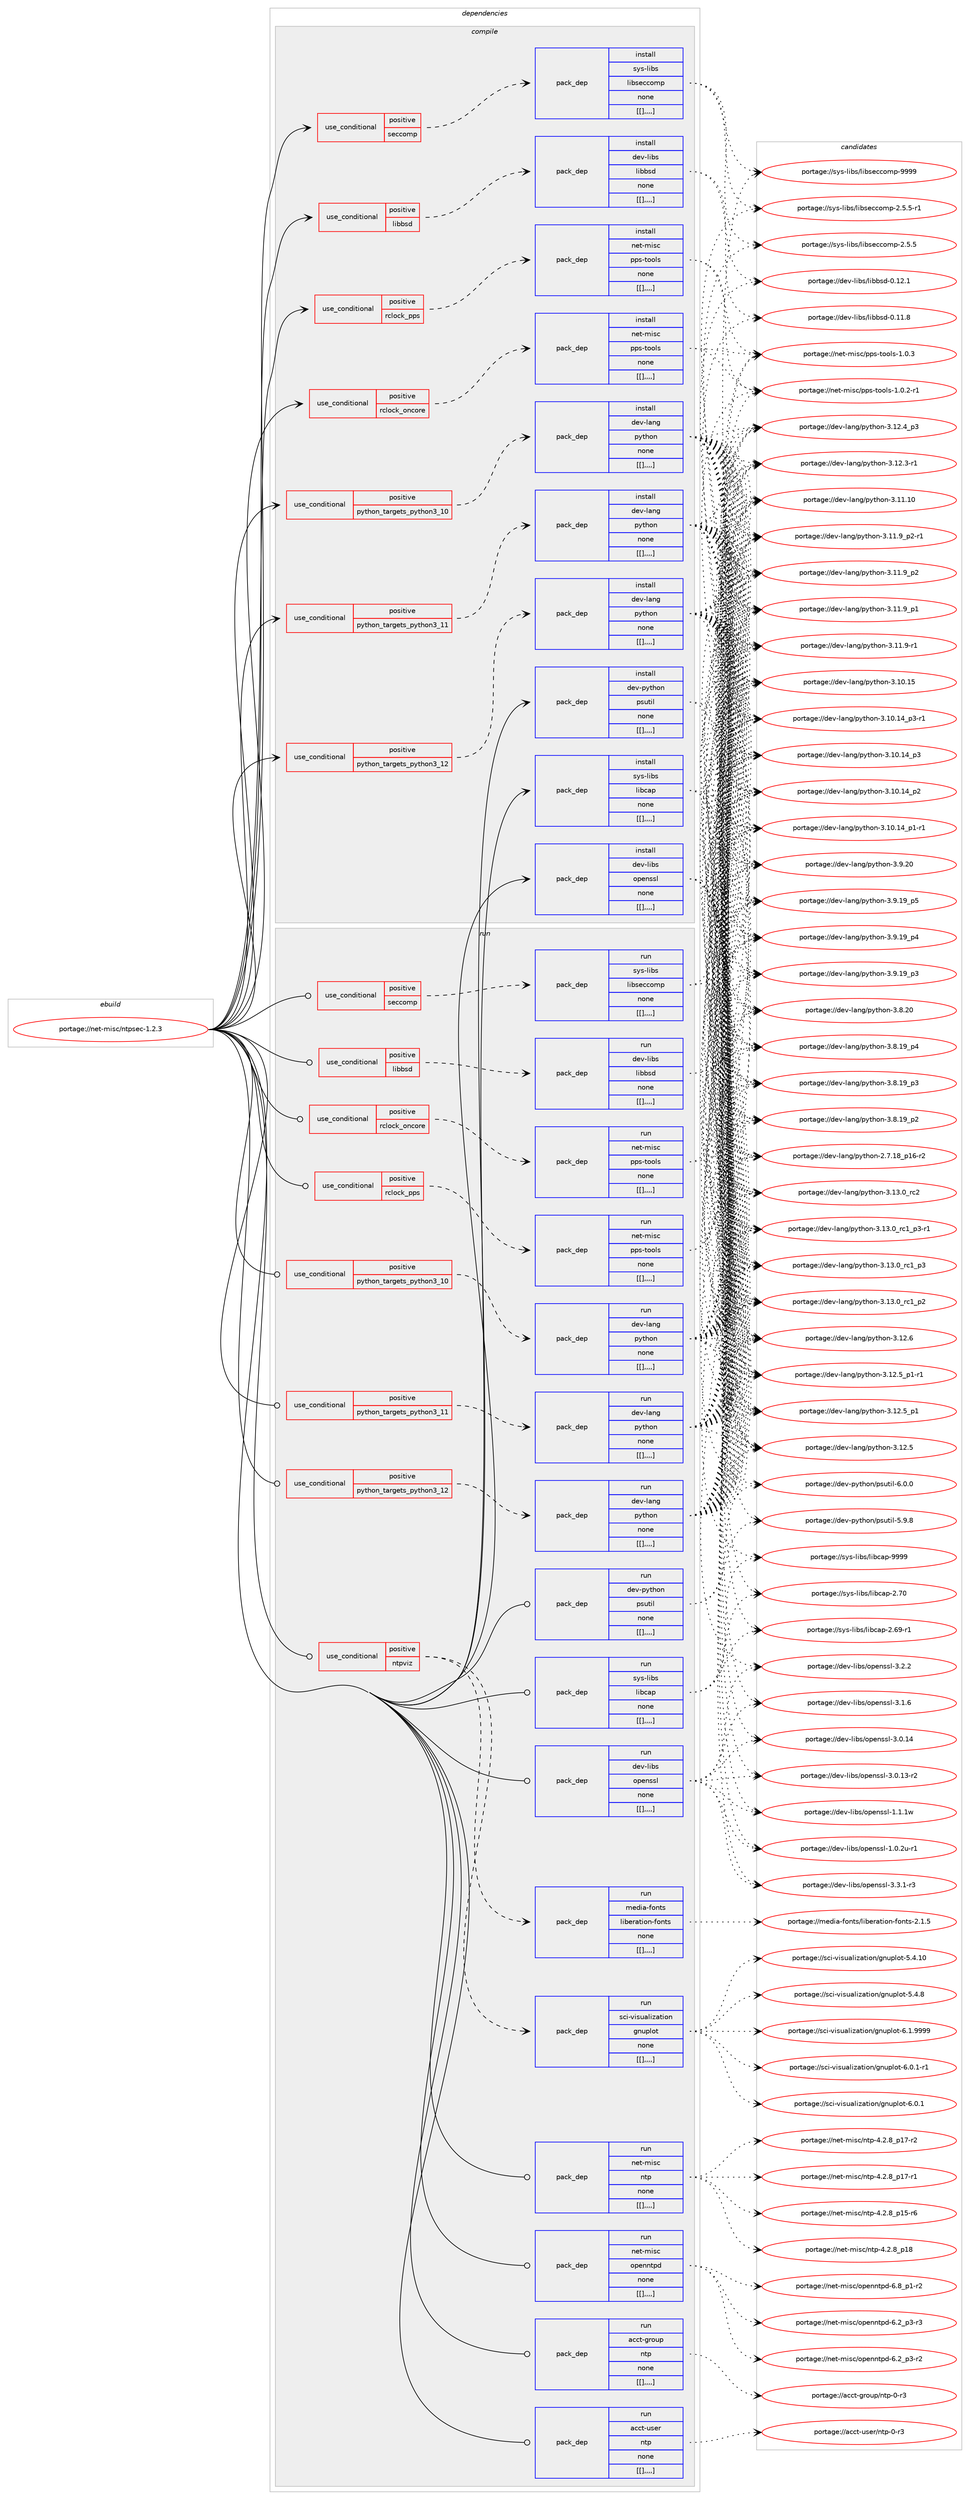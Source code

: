 digraph prolog {

# *************
# Graph options
# *************

newrank=true;
concentrate=true;
compound=true;
graph [rankdir=LR,fontname=Helvetica,fontsize=10,ranksep=1.5];#, ranksep=2.5, nodesep=0.2];
edge  [arrowhead=vee];
node  [fontname=Helvetica,fontsize=10];

# **********
# The ebuild
# **********

subgraph cluster_leftcol {
color=gray;
label=<<i>ebuild</i>>;
id [label="portage://net-misc/ntpsec-1.2.3", color=red, width=4, href="../net-misc/ntpsec-1.2.3.svg"];
}

# ****************
# The dependencies
# ****************

subgraph cluster_midcol {
color=gray;
label=<<i>dependencies</i>>;
subgraph cluster_compile {
fillcolor="#eeeeee";
style=filled;
label=<<i>compile</i>>;
subgraph cond102288 {
dependency390169 [label=<<TABLE BORDER="0" CELLBORDER="1" CELLSPACING="0" CELLPADDING="4"><TR><TD ROWSPAN="3" CELLPADDING="10">use_conditional</TD></TR><TR><TD>positive</TD></TR><TR><TD>libbsd</TD></TR></TABLE>>, shape=none, color=red];
subgraph pack285039 {
dependency390170 [label=<<TABLE BORDER="0" CELLBORDER="1" CELLSPACING="0" CELLPADDING="4" WIDTH="220"><TR><TD ROWSPAN="6" CELLPADDING="30">pack_dep</TD></TR><TR><TD WIDTH="110">install</TD></TR><TR><TD>dev-libs</TD></TR><TR><TD>libbsd</TD></TR><TR><TD>none</TD></TR><TR><TD>[[],,,,]</TD></TR></TABLE>>, shape=none, color=blue];
}
dependency390169:e -> dependency390170:w [weight=20,style="dashed",arrowhead="vee"];
}
id:e -> dependency390169:w [weight=20,style="solid",arrowhead="vee"];
subgraph cond102289 {
dependency390171 [label=<<TABLE BORDER="0" CELLBORDER="1" CELLSPACING="0" CELLPADDING="4"><TR><TD ROWSPAN="3" CELLPADDING="10">use_conditional</TD></TR><TR><TD>positive</TD></TR><TR><TD>python_targets_python3_10</TD></TR></TABLE>>, shape=none, color=red];
subgraph pack285040 {
dependency390172 [label=<<TABLE BORDER="0" CELLBORDER="1" CELLSPACING="0" CELLPADDING="4" WIDTH="220"><TR><TD ROWSPAN="6" CELLPADDING="30">pack_dep</TD></TR><TR><TD WIDTH="110">install</TD></TR><TR><TD>dev-lang</TD></TR><TR><TD>python</TD></TR><TR><TD>none</TD></TR><TR><TD>[[],,,,]</TD></TR></TABLE>>, shape=none, color=blue];
}
dependency390171:e -> dependency390172:w [weight=20,style="dashed",arrowhead="vee"];
}
id:e -> dependency390171:w [weight=20,style="solid",arrowhead="vee"];
subgraph cond102290 {
dependency390173 [label=<<TABLE BORDER="0" CELLBORDER="1" CELLSPACING="0" CELLPADDING="4"><TR><TD ROWSPAN="3" CELLPADDING="10">use_conditional</TD></TR><TR><TD>positive</TD></TR><TR><TD>python_targets_python3_11</TD></TR></TABLE>>, shape=none, color=red];
subgraph pack285041 {
dependency390174 [label=<<TABLE BORDER="0" CELLBORDER="1" CELLSPACING="0" CELLPADDING="4" WIDTH="220"><TR><TD ROWSPAN="6" CELLPADDING="30">pack_dep</TD></TR><TR><TD WIDTH="110">install</TD></TR><TR><TD>dev-lang</TD></TR><TR><TD>python</TD></TR><TR><TD>none</TD></TR><TR><TD>[[],,,,]</TD></TR></TABLE>>, shape=none, color=blue];
}
dependency390173:e -> dependency390174:w [weight=20,style="dashed",arrowhead="vee"];
}
id:e -> dependency390173:w [weight=20,style="solid",arrowhead="vee"];
subgraph cond102291 {
dependency390175 [label=<<TABLE BORDER="0" CELLBORDER="1" CELLSPACING="0" CELLPADDING="4"><TR><TD ROWSPAN="3" CELLPADDING="10">use_conditional</TD></TR><TR><TD>positive</TD></TR><TR><TD>python_targets_python3_12</TD></TR></TABLE>>, shape=none, color=red];
subgraph pack285042 {
dependency390176 [label=<<TABLE BORDER="0" CELLBORDER="1" CELLSPACING="0" CELLPADDING="4" WIDTH="220"><TR><TD ROWSPAN="6" CELLPADDING="30">pack_dep</TD></TR><TR><TD WIDTH="110">install</TD></TR><TR><TD>dev-lang</TD></TR><TR><TD>python</TD></TR><TR><TD>none</TD></TR><TR><TD>[[],,,,]</TD></TR></TABLE>>, shape=none, color=blue];
}
dependency390175:e -> dependency390176:w [weight=20,style="dashed",arrowhead="vee"];
}
id:e -> dependency390175:w [weight=20,style="solid",arrowhead="vee"];
subgraph cond102292 {
dependency390177 [label=<<TABLE BORDER="0" CELLBORDER="1" CELLSPACING="0" CELLPADDING="4"><TR><TD ROWSPAN="3" CELLPADDING="10">use_conditional</TD></TR><TR><TD>positive</TD></TR><TR><TD>rclock_oncore</TD></TR></TABLE>>, shape=none, color=red];
subgraph pack285043 {
dependency390178 [label=<<TABLE BORDER="0" CELLBORDER="1" CELLSPACING="0" CELLPADDING="4" WIDTH="220"><TR><TD ROWSPAN="6" CELLPADDING="30">pack_dep</TD></TR><TR><TD WIDTH="110">install</TD></TR><TR><TD>net-misc</TD></TR><TR><TD>pps-tools</TD></TR><TR><TD>none</TD></TR><TR><TD>[[],,,,]</TD></TR></TABLE>>, shape=none, color=blue];
}
dependency390177:e -> dependency390178:w [weight=20,style="dashed",arrowhead="vee"];
}
id:e -> dependency390177:w [weight=20,style="solid",arrowhead="vee"];
subgraph cond102293 {
dependency390179 [label=<<TABLE BORDER="0" CELLBORDER="1" CELLSPACING="0" CELLPADDING="4"><TR><TD ROWSPAN="3" CELLPADDING="10">use_conditional</TD></TR><TR><TD>positive</TD></TR><TR><TD>rclock_pps</TD></TR></TABLE>>, shape=none, color=red];
subgraph pack285044 {
dependency390180 [label=<<TABLE BORDER="0" CELLBORDER="1" CELLSPACING="0" CELLPADDING="4" WIDTH="220"><TR><TD ROWSPAN="6" CELLPADDING="30">pack_dep</TD></TR><TR><TD WIDTH="110">install</TD></TR><TR><TD>net-misc</TD></TR><TR><TD>pps-tools</TD></TR><TR><TD>none</TD></TR><TR><TD>[[],,,,]</TD></TR></TABLE>>, shape=none, color=blue];
}
dependency390179:e -> dependency390180:w [weight=20,style="dashed",arrowhead="vee"];
}
id:e -> dependency390179:w [weight=20,style="solid",arrowhead="vee"];
subgraph cond102294 {
dependency390181 [label=<<TABLE BORDER="0" CELLBORDER="1" CELLSPACING="0" CELLPADDING="4"><TR><TD ROWSPAN="3" CELLPADDING="10">use_conditional</TD></TR><TR><TD>positive</TD></TR><TR><TD>seccomp</TD></TR></TABLE>>, shape=none, color=red];
subgraph pack285045 {
dependency390182 [label=<<TABLE BORDER="0" CELLBORDER="1" CELLSPACING="0" CELLPADDING="4" WIDTH="220"><TR><TD ROWSPAN="6" CELLPADDING="30">pack_dep</TD></TR><TR><TD WIDTH="110">install</TD></TR><TR><TD>sys-libs</TD></TR><TR><TD>libseccomp</TD></TR><TR><TD>none</TD></TR><TR><TD>[[],,,,]</TD></TR></TABLE>>, shape=none, color=blue];
}
dependency390181:e -> dependency390182:w [weight=20,style="dashed",arrowhead="vee"];
}
id:e -> dependency390181:w [weight=20,style="solid",arrowhead="vee"];
subgraph pack285046 {
dependency390183 [label=<<TABLE BORDER="0" CELLBORDER="1" CELLSPACING="0" CELLPADDING="4" WIDTH="220"><TR><TD ROWSPAN="6" CELLPADDING="30">pack_dep</TD></TR><TR><TD WIDTH="110">install</TD></TR><TR><TD>dev-libs</TD></TR><TR><TD>openssl</TD></TR><TR><TD>none</TD></TR><TR><TD>[[],,,,]</TD></TR></TABLE>>, shape=none, color=blue];
}
id:e -> dependency390183:w [weight=20,style="solid",arrowhead="vee"];
subgraph pack285047 {
dependency390184 [label=<<TABLE BORDER="0" CELLBORDER="1" CELLSPACING="0" CELLPADDING="4" WIDTH="220"><TR><TD ROWSPAN="6" CELLPADDING="30">pack_dep</TD></TR><TR><TD WIDTH="110">install</TD></TR><TR><TD>dev-python</TD></TR><TR><TD>psutil</TD></TR><TR><TD>none</TD></TR><TR><TD>[[],,,,]</TD></TR></TABLE>>, shape=none, color=blue];
}
id:e -> dependency390184:w [weight=20,style="solid",arrowhead="vee"];
subgraph pack285048 {
dependency390185 [label=<<TABLE BORDER="0" CELLBORDER="1" CELLSPACING="0" CELLPADDING="4" WIDTH="220"><TR><TD ROWSPAN="6" CELLPADDING="30">pack_dep</TD></TR><TR><TD WIDTH="110">install</TD></TR><TR><TD>sys-libs</TD></TR><TR><TD>libcap</TD></TR><TR><TD>none</TD></TR><TR><TD>[[],,,,]</TD></TR></TABLE>>, shape=none, color=blue];
}
id:e -> dependency390185:w [weight=20,style="solid",arrowhead="vee"];
}
subgraph cluster_compileandrun {
fillcolor="#eeeeee";
style=filled;
label=<<i>compile and run</i>>;
}
subgraph cluster_run {
fillcolor="#eeeeee";
style=filled;
label=<<i>run</i>>;
subgraph cond102295 {
dependency390186 [label=<<TABLE BORDER="0" CELLBORDER="1" CELLSPACING="0" CELLPADDING="4"><TR><TD ROWSPAN="3" CELLPADDING="10">use_conditional</TD></TR><TR><TD>positive</TD></TR><TR><TD>libbsd</TD></TR></TABLE>>, shape=none, color=red];
subgraph pack285049 {
dependency390187 [label=<<TABLE BORDER="0" CELLBORDER="1" CELLSPACING="0" CELLPADDING="4" WIDTH="220"><TR><TD ROWSPAN="6" CELLPADDING="30">pack_dep</TD></TR><TR><TD WIDTH="110">run</TD></TR><TR><TD>dev-libs</TD></TR><TR><TD>libbsd</TD></TR><TR><TD>none</TD></TR><TR><TD>[[],,,,]</TD></TR></TABLE>>, shape=none, color=blue];
}
dependency390186:e -> dependency390187:w [weight=20,style="dashed",arrowhead="vee"];
}
id:e -> dependency390186:w [weight=20,style="solid",arrowhead="odot"];
subgraph cond102296 {
dependency390188 [label=<<TABLE BORDER="0" CELLBORDER="1" CELLSPACING="0" CELLPADDING="4"><TR><TD ROWSPAN="3" CELLPADDING="10">use_conditional</TD></TR><TR><TD>positive</TD></TR><TR><TD>ntpviz</TD></TR></TABLE>>, shape=none, color=red];
subgraph pack285050 {
dependency390189 [label=<<TABLE BORDER="0" CELLBORDER="1" CELLSPACING="0" CELLPADDING="4" WIDTH="220"><TR><TD ROWSPAN="6" CELLPADDING="30">pack_dep</TD></TR><TR><TD WIDTH="110">run</TD></TR><TR><TD>media-fonts</TD></TR><TR><TD>liberation-fonts</TD></TR><TR><TD>none</TD></TR><TR><TD>[[],,,,]</TD></TR></TABLE>>, shape=none, color=blue];
}
dependency390188:e -> dependency390189:w [weight=20,style="dashed",arrowhead="vee"];
subgraph pack285051 {
dependency390190 [label=<<TABLE BORDER="0" CELLBORDER="1" CELLSPACING="0" CELLPADDING="4" WIDTH="220"><TR><TD ROWSPAN="6" CELLPADDING="30">pack_dep</TD></TR><TR><TD WIDTH="110">run</TD></TR><TR><TD>sci-visualization</TD></TR><TR><TD>gnuplot</TD></TR><TR><TD>none</TD></TR><TR><TD>[[],,,,]</TD></TR></TABLE>>, shape=none, color=blue];
}
dependency390188:e -> dependency390190:w [weight=20,style="dashed",arrowhead="vee"];
}
id:e -> dependency390188:w [weight=20,style="solid",arrowhead="odot"];
subgraph cond102297 {
dependency390191 [label=<<TABLE BORDER="0" CELLBORDER="1" CELLSPACING="0" CELLPADDING="4"><TR><TD ROWSPAN="3" CELLPADDING="10">use_conditional</TD></TR><TR><TD>positive</TD></TR><TR><TD>python_targets_python3_10</TD></TR></TABLE>>, shape=none, color=red];
subgraph pack285052 {
dependency390192 [label=<<TABLE BORDER="0" CELLBORDER="1" CELLSPACING="0" CELLPADDING="4" WIDTH="220"><TR><TD ROWSPAN="6" CELLPADDING="30">pack_dep</TD></TR><TR><TD WIDTH="110">run</TD></TR><TR><TD>dev-lang</TD></TR><TR><TD>python</TD></TR><TR><TD>none</TD></TR><TR><TD>[[],,,,]</TD></TR></TABLE>>, shape=none, color=blue];
}
dependency390191:e -> dependency390192:w [weight=20,style="dashed",arrowhead="vee"];
}
id:e -> dependency390191:w [weight=20,style="solid",arrowhead="odot"];
subgraph cond102298 {
dependency390193 [label=<<TABLE BORDER="0" CELLBORDER="1" CELLSPACING="0" CELLPADDING="4"><TR><TD ROWSPAN="3" CELLPADDING="10">use_conditional</TD></TR><TR><TD>positive</TD></TR><TR><TD>python_targets_python3_11</TD></TR></TABLE>>, shape=none, color=red];
subgraph pack285053 {
dependency390194 [label=<<TABLE BORDER="0" CELLBORDER="1" CELLSPACING="0" CELLPADDING="4" WIDTH="220"><TR><TD ROWSPAN="6" CELLPADDING="30">pack_dep</TD></TR><TR><TD WIDTH="110">run</TD></TR><TR><TD>dev-lang</TD></TR><TR><TD>python</TD></TR><TR><TD>none</TD></TR><TR><TD>[[],,,,]</TD></TR></TABLE>>, shape=none, color=blue];
}
dependency390193:e -> dependency390194:w [weight=20,style="dashed",arrowhead="vee"];
}
id:e -> dependency390193:w [weight=20,style="solid",arrowhead="odot"];
subgraph cond102299 {
dependency390195 [label=<<TABLE BORDER="0" CELLBORDER="1" CELLSPACING="0" CELLPADDING="4"><TR><TD ROWSPAN="3" CELLPADDING="10">use_conditional</TD></TR><TR><TD>positive</TD></TR><TR><TD>python_targets_python3_12</TD></TR></TABLE>>, shape=none, color=red];
subgraph pack285054 {
dependency390196 [label=<<TABLE BORDER="0" CELLBORDER="1" CELLSPACING="0" CELLPADDING="4" WIDTH="220"><TR><TD ROWSPAN="6" CELLPADDING="30">pack_dep</TD></TR><TR><TD WIDTH="110">run</TD></TR><TR><TD>dev-lang</TD></TR><TR><TD>python</TD></TR><TR><TD>none</TD></TR><TR><TD>[[],,,,]</TD></TR></TABLE>>, shape=none, color=blue];
}
dependency390195:e -> dependency390196:w [weight=20,style="dashed",arrowhead="vee"];
}
id:e -> dependency390195:w [weight=20,style="solid",arrowhead="odot"];
subgraph cond102300 {
dependency390197 [label=<<TABLE BORDER="0" CELLBORDER="1" CELLSPACING="0" CELLPADDING="4"><TR><TD ROWSPAN="3" CELLPADDING="10">use_conditional</TD></TR><TR><TD>positive</TD></TR><TR><TD>rclock_oncore</TD></TR></TABLE>>, shape=none, color=red];
subgraph pack285055 {
dependency390198 [label=<<TABLE BORDER="0" CELLBORDER="1" CELLSPACING="0" CELLPADDING="4" WIDTH="220"><TR><TD ROWSPAN="6" CELLPADDING="30">pack_dep</TD></TR><TR><TD WIDTH="110">run</TD></TR><TR><TD>net-misc</TD></TR><TR><TD>pps-tools</TD></TR><TR><TD>none</TD></TR><TR><TD>[[],,,,]</TD></TR></TABLE>>, shape=none, color=blue];
}
dependency390197:e -> dependency390198:w [weight=20,style="dashed",arrowhead="vee"];
}
id:e -> dependency390197:w [weight=20,style="solid",arrowhead="odot"];
subgraph cond102301 {
dependency390199 [label=<<TABLE BORDER="0" CELLBORDER="1" CELLSPACING="0" CELLPADDING="4"><TR><TD ROWSPAN="3" CELLPADDING="10">use_conditional</TD></TR><TR><TD>positive</TD></TR><TR><TD>rclock_pps</TD></TR></TABLE>>, shape=none, color=red];
subgraph pack285056 {
dependency390200 [label=<<TABLE BORDER="0" CELLBORDER="1" CELLSPACING="0" CELLPADDING="4" WIDTH="220"><TR><TD ROWSPAN="6" CELLPADDING="30">pack_dep</TD></TR><TR><TD WIDTH="110">run</TD></TR><TR><TD>net-misc</TD></TR><TR><TD>pps-tools</TD></TR><TR><TD>none</TD></TR><TR><TD>[[],,,,]</TD></TR></TABLE>>, shape=none, color=blue];
}
dependency390199:e -> dependency390200:w [weight=20,style="dashed",arrowhead="vee"];
}
id:e -> dependency390199:w [weight=20,style="solid",arrowhead="odot"];
subgraph cond102302 {
dependency390201 [label=<<TABLE BORDER="0" CELLBORDER="1" CELLSPACING="0" CELLPADDING="4"><TR><TD ROWSPAN="3" CELLPADDING="10">use_conditional</TD></TR><TR><TD>positive</TD></TR><TR><TD>seccomp</TD></TR></TABLE>>, shape=none, color=red];
subgraph pack285057 {
dependency390202 [label=<<TABLE BORDER="0" CELLBORDER="1" CELLSPACING="0" CELLPADDING="4" WIDTH="220"><TR><TD ROWSPAN="6" CELLPADDING="30">pack_dep</TD></TR><TR><TD WIDTH="110">run</TD></TR><TR><TD>sys-libs</TD></TR><TR><TD>libseccomp</TD></TR><TR><TD>none</TD></TR><TR><TD>[[],,,,]</TD></TR></TABLE>>, shape=none, color=blue];
}
dependency390201:e -> dependency390202:w [weight=20,style="dashed",arrowhead="vee"];
}
id:e -> dependency390201:w [weight=20,style="solid",arrowhead="odot"];
subgraph pack285058 {
dependency390203 [label=<<TABLE BORDER="0" CELLBORDER="1" CELLSPACING="0" CELLPADDING="4" WIDTH="220"><TR><TD ROWSPAN="6" CELLPADDING="30">pack_dep</TD></TR><TR><TD WIDTH="110">run</TD></TR><TR><TD>acct-group</TD></TR><TR><TD>ntp</TD></TR><TR><TD>none</TD></TR><TR><TD>[[],,,,]</TD></TR></TABLE>>, shape=none, color=blue];
}
id:e -> dependency390203:w [weight=20,style="solid",arrowhead="odot"];
subgraph pack285059 {
dependency390204 [label=<<TABLE BORDER="0" CELLBORDER="1" CELLSPACING="0" CELLPADDING="4" WIDTH="220"><TR><TD ROWSPAN="6" CELLPADDING="30">pack_dep</TD></TR><TR><TD WIDTH="110">run</TD></TR><TR><TD>acct-user</TD></TR><TR><TD>ntp</TD></TR><TR><TD>none</TD></TR><TR><TD>[[],,,,]</TD></TR></TABLE>>, shape=none, color=blue];
}
id:e -> dependency390204:w [weight=20,style="solid",arrowhead="odot"];
subgraph pack285060 {
dependency390205 [label=<<TABLE BORDER="0" CELLBORDER="1" CELLSPACING="0" CELLPADDING="4" WIDTH="220"><TR><TD ROWSPAN="6" CELLPADDING="30">pack_dep</TD></TR><TR><TD WIDTH="110">run</TD></TR><TR><TD>dev-libs</TD></TR><TR><TD>openssl</TD></TR><TR><TD>none</TD></TR><TR><TD>[[],,,,]</TD></TR></TABLE>>, shape=none, color=blue];
}
id:e -> dependency390205:w [weight=20,style="solid",arrowhead="odot"];
subgraph pack285061 {
dependency390206 [label=<<TABLE BORDER="0" CELLBORDER="1" CELLSPACING="0" CELLPADDING="4" WIDTH="220"><TR><TD ROWSPAN="6" CELLPADDING="30">pack_dep</TD></TR><TR><TD WIDTH="110">run</TD></TR><TR><TD>dev-python</TD></TR><TR><TD>psutil</TD></TR><TR><TD>none</TD></TR><TR><TD>[[],,,,]</TD></TR></TABLE>>, shape=none, color=blue];
}
id:e -> dependency390206:w [weight=20,style="solid",arrowhead="odot"];
subgraph pack285062 {
dependency390207 [label=<<TABLE BORDER="0" CELLBORDER="1" CELLSPACING="0" CELLPADDING="4" WIDTH="220"><TR><TD ROWSPAN="6" CELLPADDING="30">pack_dep</TD></TR><TR><TD WIDTH="110">run</TD></TR><TR><TD>sys-libs</TD></TR><TR><TD>libcap</TD></TR><TR><TD>none</TD></TR><TR><TD>[[],,,,]</TD></TR></TABLE>>, shape=none, color=blue];
}
id:e -> dependency390207:w [weight=20,style="solid",arrowhead="odot"];
subgraph pack285063 {
dependency390208 [label=<<TABLE BORDER="0" CELLBORDER="1" CELLSPACING="0" CELLPADDING="4" WIDTH="220"><TR><TD ROWSPAN="6" CELLPADDING="30">pack_dep</TD></TR><TR><TD WIDTH="110">run</TD></TR><TR><TD>net-misc</TD></TR><TR><TD>ntp</TD></TR><TR><TD>none</TD></TR><TR><TD>[[],,,,]</TD></TR></TABLE>>, shape=none, color=blue];
}
id:e -> dependency390208:w [weight=20,style="solid",arrowhead="odot"];
subgraph pack285064 {
dependency390209 [label=<<TABLE BORDER="0" CELLBORDER="1" CELLSPACING="0" CELLPADDING="4" WIDTH="220"><TR><TD ROWSPAN="6" CELLPADDING="30">pack_dep</TD></TR><TR><TD WIDTH="110">run</TD></TR><TR><TD>net-misc</TD></TR><TR><TD>openntpd</TD></TR><TR><TD>none</TD></TR><TR><TD>[[],,,,]</TD></TR></TABLE>>, shape=none, color=blue];
}
id:e -> dependency390209:w [weight=20,style="solid",arrowhead="odot"];
}
}

# **************
# The candidates
# **************

subgraph cluster_choices {
rank=same;
color=gray;
label=<<i>candidates</i>>;

subgraph choice285039 {
color=black;
nodesep=1;
choice100101118451081059811547108105989811510045484649504649 [label="portage://dev-libs/libbsd-0.12.1", color=red, width=4,href="../dev-libs/libbsd-0.12.1.svg"];
choice100101118451081059811547108105989811510045484649494656 [label="portage://dev-libs/libbsd-0.11.8", color=red, width=4,href="../dev-libs/libbsd-0.11.8.svg"];
dependency390170:e -> choice100101118451081059811547108105989811510045484649504649:w [style=dotted,weight="100"];
dependency390170:e -> choice100101118451081059811547108105989811510045484649494656:w [style=dotted,weight="100"];
}
subgraph choice285040 {
color=black;
nodesep=1;
choice10010111845108971101034711212111610411111045514649514648951149950 [label="portage://dev-lang/python-3.13.0_rc2", color=red, width=4,href="../dev-lang/python-3.13.0_rc2.svg"];
choice1001011184510897110103471121211161041111104551464951464895114994995112514511449 [label="portage://dev-lang/python-3.13.0_rc1_p3-r1", color=red, width=4,href="../dev-lang/python-3.13.0_rc1_p3-r1.svg"];
choice100101118451089711010347112121116104111110455146495146489511499499511251 [label="portage://dev-lang/python-3.13.0_rc1_p3", color=red, width=4,href="../dev-lang/python-3.13.0_rc1_p3.svg"];
choice100101118451089711010347112121116104111110455146495146489511499499511250 [label="portage://dev-lang/python-3.13.0_rc1_p2", color=red, width=4,href="../dev-lang/python-3.13.0_rc1_p2.svg"];
choice10010111845108971101034711212111610411111045514649504654 [label="portage://dev-lang/python-3.12.6", color=red, width=4,href="../dev-lang/python-3.12.6.svg"];
choice1001011184510897110103471121211161041111104551464950465395112494511449 [label="portage://dev-lang/python-3.12.5_p1-r1", color=red, width=4,href="../dev-lang/python-3.12.5_p1-r1.svg"];
choice100101118451089711010347112121116104111110455146495046539511249 [label="portage://dev-lang/python-3.12.5_p1", color=red, width=4,href="../dev-lang/python-3.12.5_p1.svg"];
choice10010111845108971101034711212111610411111045514649504653 [label="portage://dev-lang/python-3.12.5", color=red, width=4,href="../dev-lang/python-3.12.5.svg"];
choice100101118451089711010347112121116104111110455146495046529511251 [label="portage://dev-lang/python-3.12.4_p3", color=red, width=4,href="../dev-lang/python-3.12.4_p3.svg"];
choice100101118451089711010347112121116104111110455146495046514511449 [label="portage://dev-lang/python-3.12.3-r1", color=red, width=4,href="../dev-lang/python-3.12.3-r1.svg"];
choice1001011184510897110103471121211161041111104551464949464948 [label="portage://dev-lang/python-3.11.10", color=red, width=4,href="../dev-lang/python-3.11.10.svg"];
choice1001011184510897110103471121211161041111104551464949465795112504511449 [label="portage://dev-lang/python-3.11.9_p2-r1", color=red, width=4,href="../dev-lang/python-3.11.9_p2-r1.svg"];
choice100101118451089711010347112121116104111110455146494946579511250 [label="portage://dev-lang/python-3.11.9_p2", color=red, width=4,href="../dev-lang/python-3.11.9_p2.svg"];
choice100101118451089711010347112121116104111110455146494946579511249 [label="portage://dev-lang/python-3.11.9_p1", color=red, width=4,href="../dev-lang/python-3.11.9_p1.svg"];
choice100101118451089711010347112121116104111110455146494946574511449 [label="portage://dev-lang/python-3.11.9-r1", color=red, width=4,href="../dev-lang/python-3.11.9-r1.svg"];
choice1001011184510897110103471121211161041111104551464948464953 [label="portage://dev-lang/python-3.10.15", color=red, width=4,href="../dev-lang/python-3.10.15.svg"];
choice100101118451089711010347112121116104111110455146494846495295112514511449 [label="portage://dev-lang/python-3.10.14_p3-r1", color=red, width=4,href="../dev-lang/python-3.10.14_p3-r1.svg"];
choice10010111845108971101034711212111610411111045514649484649529511251 [label="portage://dev-lang/python-3.10.14_p3", color=red, width=4,href="../dev-lang/python-3.10.14_p3.svg"];
choice10010111845108971101034711212111610411111045514649484649529511250 [label="portage://dev-lang/python-3.10.14_p2", color=red, width=4,href="../dev-lang/python-3.10.14_p2.svg"];
choice100101118451089711010347112121116104111110455146494846495295112494511449 [label="portage://dev-lang/python-3.10.14_p1-r1", color=red, width=4,href="../dev-lang/python-3.10.14_p1-r1.svg"];
choice10010111845108971101034711212111610411111045514657465048 [label="portage://dev-lang/python-3.9.20", color=red, width=4,href="../dev-lang/python-3.9.20.svg"];
choice100101118451089711010347112121116104111110455146574649579511253 [label="portage://dev-lang/python-3.9.19_p5", color=red, width=4,href="../dev-lang/python-3.9.19_p5.svg"];
choice100101118451089711010347112121116104111110455146574649579511252 [label="portage://dev-lang/python-3.9.19_p4", color=red, width=4,href="../dev-lang/python-3.9.19_p4.svg"];
choice100101118451089711010347112121116104111110455146574649579511251 [label="portage://dev-lang/python-3.9.19_p3", color=red, width=4,href="../dev-lang/python-3.9.19_p3.svg"];
choice10010111845108971101034711212111610411111045514656465048 [label="portage://dev-lang/python-3.8.20", color=red, width=4,href="../dev-lang/python-3.8.20.svg"];
choice100101118451089711010347112121116104111110455146564649579511252 [label="portage://dev-lang/python-3.8.19_p4", color=red, width=4,href="../dev-lang/python-3.8.19_p4.svg"];
choice100101118451089711010347112121116104111110455146564649579511251 [label="portage://dev-lang/python-3.8.19_p3", color=red, width=4,href="../dev-lang/python-3.8.19_p3.svg"];
choice100101118451089711010347112121116104111110455146564649579511250 [label="portage://dev-lang/python-3.8.19_p2", color=red, width=4,href="../dev-lang/python-3.8.19_p2.svg"];
choice100101118451089711010347112121116104111110455046554649569511249544511450 [label="portage://dev-lang/python-2.7.18_p16-r2", color=red, width=4,href="../dev-lang/python-2.7.18_p16-r2.svg"];
dependency390172:e -> choice10010111845108971101034711212111610411111045514649514648951149950:w [style=dotted,weight="100"];
dependency390172:e -> choice1001011184510897110103471121211161041111104551464951464895114994995112514511449:w [style=dotted,weight="100"];
dependency390172:e -> choice100101118451089711010347112121116104111110455146495146489511499499511251:w [style=dotted,weight="100"];
dependency390172:e -> choice100101118451089711010347112121116104111110455146495146489511499499511250:w [style=dotted,weight="100"];
dependency390172:e -> choice10010111845108971101034711212111610411111045514649504654:w [style=dotted,weight="100"];
dependency390172:e -> choice1001011184510897110103471121211161041111104551464950465395112494511449:w [style=dotted,weight="100"];
dependency390172:e -> choice100101118451089711010347112121116104111110455146495046539511249:w [style=dotted,weight="100"];
dependency390172:e -> choice10010111845108971101034711212111610411111045514649504653:w [style=dotted,weight="100"];
dependency390172:e -> choice100101118451089711010347112121116104111110455146495046529511251:w [style=dotted,weight="100"];
dependency390172:e -> choice100101118451089711010347112121116104111110455146495046514511449:w [style=dotted,weight="100"];
dependency390172:e -> choice1001011184510897110103471121211161041111104551464949464948:w [style=dotted,weight="100"];
dependency390172:e -> choice1001011184510897110103471121211161041111104551464949465795112504511449:w [style=dotted,weight="100"];
dependency390172:e -> choice100101118451089711010347112121116104111110455146494946579511250:w [style=dotted,weight="100"];
dependency390172:e -> choice100101118451089711010347112121116104111110455146494946579511249:w [style=dotted,weight="100"];
dependency390172:e -> choice100101118451089711010347112121116104111110455146494946574511449:w [style=dotted,weight="100"];
dependency390172:e -> choice1001011184510897110103471121211161041111104551464948464953:w [style=dotted,weight="100"];
dependency390172:e -> choice100101118451089711010347112121116104111110455146494846495295112514511449:w [style=dotted,weight="100"];
dependency390172:e -> choice10010111845108971101034711212111610411111045514649484649529511251:w [style=dotted,weight="100"];
dependency390172:e -> choice10010111845108971101034711212111610411111045514649484649529511250:w [style=dotted,weight="100"];
dependency390172:e -> choice100101118451089711010347112121116104111110455146494846495295112494511449:w [style=dotted,weight="100"];
dependency390172:e -> choice10010111845108971101034711212111610411111045514657465048:w [style=dotted,weight="100"];
dependency390172:e -> choice100101118451089711010347112121116104111110455146574649579511253:w [style=dotted,weight="100"];
dependency390172:e -> choice100101118451089711010347112121116104111110455146574649579511252:w [style=dotted,weight="100"];
dependency390172:e -> choice100101118451089711010347112121116104111110455146574649579511251:w [style=dotted,weight="100"];
dependency390172:e -> choice10010111845108971101034711212111610411111045514656465048:w [style=dotted,weight="100"];
dependency390172:e -> choice100101118451089711010347112121116104111110455146564649579511252:w [style=dotted,weight="100"];
dependency390172:e -> choice100101118451089711010347112121116104111110455146564649579511251:w [style=dotted,weight="100"];
dependency390172:e -> choice100101118451089711010347112121116104111110455146564649579511250:w [style=dotted,weight="100"];
dependency390172:e -> choice100101118451089711010347112121116104111110455046554649569511249544511450:w [style=dotted,weight="100"];
}
subgraph choice285041 {
color=black;
nodesep=1;
choice10010111845108971101034711212111610411111045514649514648951149950 [label="portage://dev-lang/python-3.13.0_rc2", color=red, width=4,href="../dev-lang/python-3.13.0_rc2.svg"];
choice1001011184510897110103471121211161041111104551464951464895114994995112514511449 [label="portage://dev-lang/python-3.13.0_rc1_p3-r1", color=red, width=4,href="../dev-lang/python-3.13.0_rc1_p3-r1.svg"];
choice100101118451089711010347112121116104111110455146495146489511499499511251 [label="portage://dev-lang/python-3.13.0_rc1_p3", color=red, width=4,href="../dev-lang/python-3.13.0_rc1_p3.svg"];
choice100101118451089711010347112121116104111110455146495146489511499499511250 [label="portage://dev-lang/python-3.13.0_rc1_p2", color=red, width=4,href="../dev-lang/python-3.13.0_rc1_p2.svg"];
choice10010111845108971101034711212111610411111045514649504654 [label="portage://dev-lang/python-3.12.6", color=red, width=4,href="../dev-lang/python-3.12.6.svg"];
choice1001011184510897110103471121211161041111104551464950465395112494511449 [label="portage://dev-lang/python-3.12.5_p1-r1", color=red, width=4,href="../dev-lang/python-3.12.5_p1-r1.svg"];
choice100101118451089711010347112121116104111110455146495046539511249 [label="portage://dev-lang/python-3.12.5_p1", color=red, width=4,href="../dev-lang/python-3.12.5_p1.svg"];
choice10010111845108971101034711212111610411111045514649504653 [label="portage://dev-lang/python-3.12.5", color=red, width=4,href="../dev-lang/python-3.12.5.svg"];
choice100101118451089711010347112121116104111110455146495046529511251 [label="portage://dev-lang/python-3.12.4_p3", color=red, width=4,href="../dev-lang/python-3.12.4_p3.svg"];
choice100101118451089711010347112121116104111110455146495046514511449 [label="portage://dev-lang/python-3.12.3-r1", color=red, width=4,href="../dev-lang/python-3.12.3-r1.svg"];
choice1001011184510897110103471121211161041111104551464949464948 [label="portage://dev-lang/python-3.11.10", color=red, width=4,href="../dev-lang/python-3.11.10.svg"];
choice1001011184510897110103471121211161041111104551464949465795112504511449 [label="portage://dev-lang/python-3.11.9_p2-r1", color=red, width=4,href="../dev-lang/python-3.11.9_p2-r1.svg"];
choice100101118451089711010347112121116104111110455146494946579511250 [label="portage://dev-lang/python-3.11.9_p2", color=red, width=4,href="../dev-lang/python-3.11.9_p2.svg"];
choice100101118451089711010347112121116104111110455146494946579511249 [label="portage://dev-lang/python-3.11.9_p1", color=red, width=4,href="../dev-lang/python-3.11.9_p1.svg"];
choice100101118451089711010347112121116104111110455146494946574511449 [label="portage://dev-lang/python-3.11.9-r1", color=red, width=4,href="../dev-lang/python-3.11.9-r1.svg"];
choice1001011184510897110103471121211161041111104551464948464953 [label="portage://dev-lang/python-3.10.15", color=red, width=4,href="../dev-lang/python-3.10.15.svg"];
choice100101118451089711010347112121116104111110455146494846495295112514511449 [label="portage://dev-lang/python-3.10.14_p3-r1", color=red, width=4,href="../dev-lang/python-3.10.14_p3-r1.svg"];
choice10010111845108971101034711212111610411111045514649484649529511251 [label="portage://dev-lang/python-3.10.14_p3", color=red, width=4,href="../dev-lang/python-3.10.14_p3.svg"];
choice10010111845108971101034711212111610411111045514649484649529511250 [label="portage://dev-lang/python-3.10.14_p2", color=red, width=4,href="../dev-lang/python-3.10.14_p2.svg"];
choice100101118451089711010347112121116104111110455146494846495295112494511449 [label="portage://dev-lang/python-3.10.14_p1-r1", color=red, width=4,href="../dev-lang/python-3.10.14_p1-r1.svg"];
choice10010111845108971101034711212111610411111045514657465048 [label="portage://dev-lang/python-3.9.20", color=red, width=4,href="../dev-lang/python-3.9.20.svg"];
choice100101118451089711010347112121116104111110455146574649579511253 [label="portage://dev-lang/python-3.9.19_p5", color=red, width=4,href="../dev-lang/python-3.9.19_p5.svg"];
choice100101118451089711010347112121116104111110455146574649579511252 [label="portage://dev-lang/python-3.9.19_p4", color=red, width=4,href="../dev-lang/python-3.9.19_p4.svg"];
choice100101118451089711010347112121116104111110455146574649579511251 [label="portage://dev-lang/python-3.9.19_p3", color=red, width=4,href="../dev-lang/python-3.9.19_p3.svg"];
choice10010111845108971101034711212111610411111045514656465048 [label="portage://dev-lang/python-3.8.20", color=red, width=4,href="../dev-lang/python-3.8.20.svg"];
choice100101118451089711010347112121116104111110455146564649579511252 [label="portage://dev-lang/python-3.8.19_p4", color=red, width=4,href="../dev-lang/python-3.8.19_p4.svg"];
choice100101118451089711010347112121116104111110455146564649579511251 [label="portage://dev-lang/python-3.8.19_p3", color=red, width=4,href="../dev-lang/python-3.8.19_p3.svg"];
choice100101118451089711010347112121116104111110455146564649579511250 [label="portage://dev-lang/python-3.8.19_p2", color=red, width=4,href="../dev-lang/python-3.8.19_p2.svg"];
choice100101118451089711010347112121116104111110455046554649569511249544511450 [label="portage://dev-lang/python-2.7.18_p16-r2", color=red, width=4,href="../dev-lang/python-2.7.18_p16-r2.svg"];
dependency390174:e -> choice10010111845108971101034711212111610411111045514649514648951149950:w [style=dotted,weight="100"];
dependency390174:e -> choice1001011184510897110103471121211161041111104551464951464895114994995112514511449:w [style=dotted,weight="100"];
dependency390174:e -> choice100101118451089711010347112121116104111110455146495146489511499499511251:w [style=dotted,weight="100"];
dependency390174:e -> choice100101118451089711010347112121116104111110455146495146489511499499511250:w [style=dotted,weight="100"];
dependency390174:e -> choice10010111845108971101034711212111610411111045514649504654:w [style=dotted,weight="100"];
dependency390174:e -> choice1001011184510897110103471121211161041111104551464950465395112494511449:w [style=dotted,weight="100"];
dependency390174:e -> choice100101118451089711010347112121116104111110455146495046539511249:w [style=dotted,weight="100"];
dependency390174:e -> choice10010111845108971101034711212111610411111045514649504653:w [style=dotted,weight="100"];
dependency390174:e -> choice100101118451089711010347112121116104111110455146495046529511251:w [style=dotted,weight="100"];
dependency390174:e -> choice100101118451089711010347112121116104111110455146495046514511449:w [style=dotted,weight="100"];
dependency390174:e -> choice1001011184510897110103471121211161041111104551464949464948:w [style=dotted,weight="100"];
dependency390174:e -> choice1001011184510897110103471121211161041111104551464949465795112504511449:w [style=dotted,weight="100"];
dependency390174:e -> choice100101118451089711010347112121116104111110455146494946579511250:w [style=dotted,weight="100"];
dependency390174:e -> choice100101118451089711010347112121116104111110455146494946579511249:w [style=dotted,weight="100"];
dependency390174:e -> choice100101118451089711010347112121116104111110455146494946574511449:w [style=dotted,weight="100"];
dependency390174:e -> choice1001011184510897110103471121211161041111104551464948464953:w [style=dotted,weight="100"];
dependency390174:e -> choice100101118451089711010347112121116104111110455146494846495295112514511449:w [style=dotted,weight="100"];
dependency390174:e -> choice10010111845108971101034711212111610411111045514649484649529511251:w [style=dotted,weight="100"];
dependency390174:e -> choice10010111845108971101034711212111610411111045514649484649529511250:w [style=dotted,weight="100"];
dependency390174:e -> choice100101118451089711010347112121116104111110455146494846495295112494511449:w [style=dotted,weight="100"];
dependency390174:e -> choice10010111845108971101034711212111610411111045514657465048:w [style=dotted,weight="100"];
dependency390174:e -> choice100101118451089711010347112121116104111110455146574649579511253:w [style=dotted,weight="100"];
dependency390174:e -> choice100101118451089711010347112121116104111110455146574649579511252:w [style=dotted,weight="100"];
dependency390174:e -> choice100101118451089711010347112121116104111110455146574649579511251:w [style=dotted,weight="100"];
dependency390174:e -> choice10010111845108971101034711212111610411111045514656465048:w [style=dotted,weight="100"];
dependency390174:e -> choice100101118451089711010347112121116104111110455146564649579511252:w [style=dotted,weight="100"];
dependency390174:e -> choice100101118451089711010347112121116104111110455146564649579511251:w [style=dotted,weight="100"];
dependency390174:e -> choice100101118451089711010347112121116104111110455146564649579511250:w [style=dotted,weight="100"];
dependency390174:e -> choice100101118451089711010347112121116104111110455046554649569511249544511450:w [style=dotted,weight="100"];
}
subgraph choice285042 {
color=black;
nodesep=1;
choice10010111845108971101034711212111610411111045514649514648951149950 [label="portage://dev-lang/python-3.13.0_rc2", color=red, width=4,href="../dev-lang/python-3.13.0_rc2.svg"];
choice1001011184510897110103471121211161041111104551464951464895114994995112514511449 [label="portage://dev-lang/python-3.13.0_rc1_p3-r1", color=red, width=4,href="../dev-lang/python-3.13.0_rc1_p3-r1.svg"];
choice100101118451089711010347112121116104111110455146495146489511499499511251 [label="portage://dev-lang/python-3.13.0_rc1_p3", color=red, width=4,href="../dev-lang/python-3.13.0_rc1_p3.svg"];
choice100101118451089711010347112121116104111110455146495146489511499499511250 [label="portage://dev-lang/python-3.13.0_rc1_p2", color=red, width=4,href="../dev-lang/python-3.13.0_rc1_p2.svg"];
choice10010111845108971101034711212111610411111045514649504654 [label="portage://dev-lang/python-3.12.6", color=red, width=4,href="../dev-lang/python-3.12.6.svg"];
choice1001011184510897110103471121211161041111104551464950465395112494511449 [label="portage://dev-lang/python-3.12.5_p1-r1", color=red, width=4,href="../dev-lang/python-3.12.5_p1-r1.svg"];
choice100101118451089711010347112121116104111110455146495046539511249 [label="portage://dev-lang/python-3.12.5_p1", color=red, width=4,href="../dev-lang/python-3.12.5_p1.svg"];
choice10010111845108971101034711212111610411111045514649504653 [label="portage://dev-lang/python-3.12.5", color=red, width=4,href="../dev-lang/python-3.12.5.svg"];
choice100101118451089711010347112121116104111110455146495046529511251 [label="portage://dev-lang/python-3.12.4_p3", color=red, width=4,href="../dev-lang/python-3.12.4_p3.svg"];
choice100101118451089711010347112121116104111110455146495046514511449 [label="portage://dev-lang/python-3.12.3-r1", color=red, width=4,href="../dev-lang/python-3.12.3-r1.svg"];
choice1001011184510897110103471121211161041111104551464949464948 [label="portage://dev-lang/python-3.11.10", color=red, width=4,href="../dev-lang/python-3.11.10.svg"];
choice1001011184510897110103471121211161041111104551464949465795112504511449 [label="portage://dev-lang/python-3.11.9_p2-r1", color=red, width=4,href="../dev-lang/python-3.11.9_p2-r1.svg"];
choice100101118451089711010347112121116104111110455146494946579511250 [label="portage://dev-lang/python-3.11.9_p2", color=red, width=4,href="../dev-lang/python-3.11.9_p2.svg"];
choice100101118451089711010347112121116104111110455146494946579511249 [label="portage://dev-lang/python-3.11.9_p1", color=red, width=4,href="../dev-lang/python-3.11.9_p1.svg"];
choice100101118451089711010347112121116104111110455146494946574511449 [label="portage://dev-lang/python-3.11.9-r1", color=red, width=4,href="../dev-lang/python-3.11.9-r1.svg"];
choice1001011184510897110103471121211161041111104551464948464953 [label="portage://dev-lang/python-3.10.15", color=red, width=4,href="../dev-lang/python-3.10.15.svg"];
choice100101118451089711010347112121116104111110455146494846495295112514511449 [label="portage://dev-lang/python-3.10.14_p3-r1", color=red, width=4,href="../dev-lang/python-3.10.14_p3-r1.svg"];
choice10010111845108971101034711212111610411111045514649484649529511251 [label="portage://dev-lang/python-3.10.14_p3", color=red, width=4,href="../dev-lang/python-3.10.14_p3.svg"];
choice10010111845108971101034711212111610411111045514649484649529511250 [label="portage://dev-lang/python-3.10.14_p2", color=red, width=4,href="../dev-lang/python-3.10.14_p2.svg"];
choice100101118451089711010347112121116104111110455146494846495295112494511449 [label="portage://dev-lang/python-3.10.14_p1-r1", color=red, width=4,href="../dev-lang/python-3.10.14_p1-r1.svg"];
choice10010111845108971101034711212111610411111045514657465048 [label="portage://dev-lang/python-3.9.20", color=red, width=4,href="../dev-lang/python-3.9.20.svg"];
choice100101118451089711010347112121116104111110455146574649579511253 [label="portage://dev-lang/python-3.9.19_p5", color=red, width=4,href="../dev-lang/python-3.9.19_p5.svg"];
choice100101118451089711010347112121116104111110455146574649579511252 [label="portage://dev-lang/python-3.9.19_p4", color=red, width=4,href="../dev-lang/python-3.9.19_p4.svg"];
choice100101118451089711010347112121116104111110455146574649579511251 [label="portage://dev-lang/python-3.9.19_p3", color=red, width=4,href="../dev-lang/python-3.9.19_p3.svg"];
choice10010111845108971101034711212111610411111045514656465048 [label="portage://dev-lang/python-3.8.20", color=red, width=4,href="../dev-lang/python-3.8.20.svg"];
choice100101118451089711010347112121116104111110455146564649579511252 [label="portage://dev-lang/python-3.8.19_p4", color=red, width=4,href="../dev-lang/python-3.8.19_p4.svg"];
choice100101118451089711010347112121116104111110455146564649579511251 [label="portage://dev-lang/python-3.8.19_p3", color=red, width=4,href="../dev-lang/python-3.8.19_p3.svg"];
choice100101118451089711010347112121116104111110455146564649579511250 [label="portage://dev-lang/python-3.8.19_p2", color=red, width=4,href="../dev-lang/python-3.8.19_p2.svg"];
choice100101118451089711010347112121116104111110455046554649569511249544511450 [label="portage://dev-lang/python-2.7.18_p16-r2", color=red, width=4,href="../dev-lang/python-2.7.18_p16-r2.svg"];
dependency390176:e -> choice10010111845108971101034711212111610411111045514649514648951149950:w [style=dotted,weight="100"];
dependency390176:e -> choice1001011184510897110103471121211161041111104551464951464895114994995112514511449:w [style=dotted,weight="100"];
dependency390176:e -> choice100101118451089711010347112121116104111110455146495146489511499499511251:w [style=dotted,weight="100"];
dependency390176:e -> choice100101118451089711010347112121116104111110455146495146489511499499511250:w [style=dotted,weight="100"];
dependency390176:e -> choice10010111845108971101034711212111610411111045514649504654:w [style=dotted,weight="100"];
dependency390176:e -> choice1001011184510897110103471121211161041111104551464950465395112494511449:w [style=dotted,weight="100"];
dependency390176:e -> choice100101118451089711010347112121116104111110455146495046539511249:w [style=dotted,weight="100"];
dependency390176:e -> choice10010111845108971101034711212111610411111045514649504653:w [style=dotted,weight="100"];
dependency390176:e -> choice100101118451089711010347112121116104111110455146495046529511251:w [style=dotted,weight="100"];
dependency390176:e -> choice100101118451089711010347112121116104111110455146495046514511449:w [style=dotted,weight="100"];
dependency390176:e -> choice1001011184510897110103471121211161041111104551464949464948:w [style=dotted,weight="100"];
dependency390176:e -> choice1001011184510897110103471121211161041111104551464949465795112504511449:w [style=dotted,weight="100"];
dependency390176:e -> choice100101118451089711010347112121116104111110455146494946579511250:w [style=dotted,weight="100"];
dependency390176:e -> choice100101118451089711010347112121116104111110455146494946579511249:w [style=dotted,weight="100"];
dependency390176:e -> choice100101118451089711010347112121116104111110455146494946574511449:w [style=dotted,weight="100"];
dependency390176:e -> choice1001011184510897110103471121211161041111104551464948464953:w [style=dotted,weight="100"];
dependency390176:e -> choice100101118451089711010347112121116104111110455146494846495295112514511449:w [style=dotted,weight="100"];
dependency390176:e -> choice10010111845108971101034711212111610411111045514649484649529511251:w [style=dotted,weight="100"];
dependency390176:e -> choice10010111845108971101034711212111610411111045514649484649529511250:w [style=dotted,weight="100"];
dependency390176:e -> choice100101118451089711010347112121116104111110455146494846495295112494511449:w [style=dotted,weight="100"];
dependency390176:e -> choice10010111845108971101034711212111610411111045514657465048:w [style=dotted,weight="100"];
dependency390176:e -> choice100101118451089711010347112121116104111110455146574649579511253:w [style=dotted,weight="100"];
dependency390176:e -> choice100101118451089711010347112121116104111110455146574649579511252:w [style=dotted,weight="100"];
dependency390176:e -> choice100101118451089711010347112121116104111110455146574649579511251:w [style=dotted,weight="100"];
dependency390176:e -> choice10010111845108971101034711212111610411111045514656465048:w [style=dotted,weight="100"];
dependency390176:e -> choice100101118451089711010347112121116104111110455146564649579511252:w [style=dotted,weight="100"];
dependency390176:e -> choice100101118451089711010347112121116104111110455146564649579511251:w [style=dotted,weight="100"];
dependency390176:e -> choice100101118451089711010347112121116104111110455146564649579511250:w [style=dotted,weight="100"];
dependency390176:e -> choice100101118451089711010347112121116104111110455046554649569511249544511450:w [style=dotted,weight="100"];
}
subgraph choice285043 {
color=black;
nodesep=1;
choice11010111645109105115994711211211545116111111108115454946484651 [label="portage://net-misc/pps-tools-1.0.3", color=red, width=4,href="../net-misc/pps-tools-1.0.3.svg"];
choice110101116451091051159947112112115451161111111081154549464846504511449 [label="portage://net-misc/pps-tools-1.0.2-r1", color=red, width=4,href="../net-misc/pps-tools-1.0.2-r1.svg"];
dependency390178:e -> choice11010111645109105115994711211211545116111111108115454946484651:w [style=dotted,weight="100"];
dependency390178:e -> choice110101116451091051159947112112115451161111111081154549464846504511449:w [style=dotted,weight="100"];
}
subgraph choice285044 {
color=black;
nodesep=1;
choice11010111645109105115994711211211545116111111108115454946484651 [label="portage://net-misc/pps-tools-1.0.3", color=red, width=4,href="../net-misc/pps-tools-1.0.3.svg"];
choice110101116451091051159947112112115451161111111081154549464846504511449 [label="portage://net-misc/pps-tools-1.0.2-r1", color=red, width=4,href="../net-misc/pps-tools-1.0.2-r1.svg"];
dependency390180:e -> choice11010111645109105115994711211211545116111111108115454946484651:w [style=dotted,weight="100"];
dependency390180:e -> choice110101116451091051159947112112115451161111111081154549464846504511449:w [style=dotted,weight="100"];
}
subgraph choice285045 {
color=black;
nodesep=1;
choice1151211154510810598115471081059811510199991111091124557575757 [label="portage://sys-libs/libseccomp-9999", color=red, width=4,href="../sys-libs/libseccomp-9999.svg"];
choice1151211154510810598115471081059811510199991111091124550465346534511449 [label="portage://sys-libs/libseccomp-2.5.5-r1", color=red, width=4,href="../sys-libs/libseccomp-2.5.5-r1.svg"];
choice115121115451081059811547108105981151019999111109112455046534653 [label="portage://sys-libs/libseccomp-2.5.5", color=red, width=4,href="../sys-libs/libseccomp-2.5.5.svg"];
dependency390182:e -> choice1151211154510810598115471081059811510199991111091124557575757:w [style=dotted,weight="100"];
dependency390182:e -> choice1151211154510810598115471081059811510199991111091124550465346534511449:w [style=dotted,weight="100"];
dependency390182:e -> choice115121115451081059811547108105981151019999111109112455046534653:w [style=dotted,weight="100"];
}
subgraph choice285046 {
color=black;
nodesep=1;
choice1001011184510810598115471111121011101151151084551465146494511451 [label="portage://dev-libs/openssl-3.3.1-r3", color=red, width=4,href="../dev-libs/openssl-3.3.1-r3.svg"];
choice100101118451081059811547111112101110115115108455146504650 [label="portage://dev-libs/openssl-3.2.2", color=red, width=4,href="../dev-libs/openssl-3.2.2.svg"];
choice100101118451081059811547111112101110115115108455146494654 [label="portage://dev-libs/openssl-3.1.6", color=red, width=4,href="../dev-libs/openssl-3.1.6.svg"];
choice10010111845108105981154711111210111011511510845514648464952 [label="portage://dev-libs/openssl-3.0.14", color=red, width=4,href="../dev-libs/openssl-3.0.14.svg"];
choice100101118451081059811547111112101110115115108455146484649514511450 [label="portage://dev-libs/openssl-3.0.13-r2", color=red, width=4,href="../dev-libs/openssl-3.0.13-r2.svg"];
choice100101118451081059811547111112101110115115108454946494649119 [label="portage://dev-libs/openssl-1.1.1w", color=red, width=4,href="../dev-libs/openssl-1.1.1w.svg"];
choice1001011184510810598115471111121011101151151084549464846501174511449 [label="portage://dev-libs/openssl-1.0.2u-r1", color=red, width=4,href="../dev-libs/openssl-1.0.2u-r1.svg"];
dependency390183:e -> choice1001011184510810598115471111121011101151151084551465146494511451:w [style=dotted,weight="100"];
dependency390183:e -> choice100101118451081059811547111112101110115115108455146504650:w [style=dotted,weight="100"];
dependency390183:e -> choice100101118451081059811547111112101110115115108455146494654:w [style=dotted,weight="100"];
dependency390183:e -> choice10010111845108105981154711111210111011511510845514648464952:w [style=dotted,weight="100"];
dependency390183:e -> choice100101118451081059811547111112101110115115108455146484649514511450:w [style=dotted,weight="100"];
dependency390183:e -> choice100101118451081059811547111112101110115115108454946494649119:w [style=dotted,weight="100"];
dependency390183:e -> choice1001011184510810598115471111121011101151151084549464846501174511449:w [style=dotted,weight="100"];
}
subgraph choice285047 {
color=black;
nodesep=1;
choice1001011184511212111610411111047112115117116105108455446484648 [label="portage://dev-python/psutil-6.0.0", color=red, width=4,href="../dev-python/psutil-6.0.0.svg"];
choice1001011184511212111610411111047112115117116105108455346574656 [label="portage://dev-python/psutil-5.9.8", color=red, width=4,href="../dev-python/psutil-5.9.8.svg"];
dependency390184:e -> choice1001011184511212111610411111047112115117116105108455446484648:w [style=dotted,weight="100"];
dependency390184:e -> choice1001011184511212111610411111047112115117116105108455346574656:w [style=dotted,weight="100"];
}
subgraph choice285048 {
color=black;
nodesep=1;
choice1151211154510810598115471081059899971124557575757 [label="portage://sys-libs/libcap-9999", color=red, width=4,href="../sys-libs/libcap-9999.svg"];
choice1151211154510810598115471081059899971124550465548 [label="portage://sys-libs/libcap-2.70", color=red, width=4,href="../sys-libs/libcap-2.70.svg"];
choice11512111545108105981154710810598999711245504654574511449 [label="portage://sys-libs/libcap-2.69-r1", color=red, width=4,href="../sys-libs/libcap-2.69-r1.svg"];
dependency390185:e -> choice1151211154510810598115471081059899971124557575757:w [style=dotted,weight="100"];
dependency390185:e -> choice1151211154510810598115471081059899971124550465548:w [style=dotted,weight="100"];
dependency390185:e -> choice11512111545108105981154710810598999711245504654574511449:w [style=dotted,weight="100"];
}
subgraph choice285049 {
color=black;
nodesep=1;
choice100101118451081059811547108105989811510045484649504649 [label="portage://dev-libs/libbsd-0.12.1", color=red, width=4,href="../dev-libs/libbsd-0.12.1.svg"];
choice100101118451081059811547108105989811510045484649494656 [label="portage://dev-libs/libbsd-0.11.8", color=red, width=4,href="../dev-libs/libbsd-0.11.8.svg"];
dependency390187:e -> choice100101118451081059811547108105989811510045484649504649:w [style=dotted,weight="100"];
dependency390187:e -> choice100101118451081059811547108105989811510045484649494656:w [style=dotted,weight="100"];
}
subgraph choice285050 {
color=black;
nodesep=1;
choice109101100105974510211111011611547108105981011149711610511111045102111110116115455046494653 [label="portage://media-fonts/liberation-fonts-2.1.5", color=red, width=4,href="../media-fonts/liberation-fonts-2.1.5.svg"];
dependency390189:e -> choice109101100105974510211111011611547108105981011149711610511111045102111110116115455046494653:w [style=dotted,weight="100"];
}
subgraph choice285051 {
color=black;
nodesep=1;
choice1159910545118105115117971081051229711610511111047103110117112108111116455446494657575757 [label="portage://sci-visualization/gnuplot-6.1.9999", color=red, width=4,href="../sci-visualization/gnuplot-6.1.9999.svg"];
choice11599105451181051151179710810512297116105111110471031101171121081111164554464846494511449 [label="portage://sci-visualization/gnuplot-6.0.1-r1", color=red, width=4,href="../sci-visualization/gnuplot-6.0.1-r1.svg"];
choice1159910545118105115117971081051229711610511111047103110117112108111116455446484649 [label="portage://sci-visualization/gnuplot-6.0.1", color=red, width=4,href="../sci-visualization/gnuplot-6.0.1.svg"];
choice115991054511810511511797108105122971161051111104710311011711210811111645534652464948 [label="portage://sci-visualization/gnuplot-5.4.10", color=red, width=4,href="../sci-visualization/gnuplot-5.4.10.svg"];
choice1159910545118105115117971081051229711610511111047103110117112108111116455346524656 [label="portage://sci-visualization/gnuplot-5.4.8", color=red, width=4,href="../sci-visualization/gnuplot-5.4.8.svg"];
dependency390190:e -> choice1159910545118105115117971081051229711610511111047103110117112108111116455446494657575757:w [style=dotted,weight="100"];
dependency390190:e -> choice11599105451181051151179710810512297116105111110471031101171121081111164554464846494511449:w [style=dotted,weight="100"];
dependency390190:e -> choice1159910545118105115117971081051229711610511111047103110117112108111116455446484649:w [style=dotted,weight="100"];
dependency390190:e -> choice115991054511810511511797108105122971161051111104710311011711210811111645534652464948:w [style=dotted,weight="100"];
dependency390190:e -> choice1159910545118105115117971081051229711610511111047103110117112108111116455346524656:w [style=dotted,weight="100"];
}
subgraph choice285052 {
color=black;
nodesep=1;
choice10010111845108971101034711212111610411111045514649514648951149950 [label="portage://dev-lang/python-3.13.0_rc2", color=red, width=4,href="../dev-lang/python-3.13.0_rc2.svg"];
choice1001011184510897110103471121211161041111104551464951464895114994995112514511449 [label="portage://dev-lang/python-3.13.0_rc1_p3-r1", color=red, width=4,href="../dev-lang/python-3.13.0_rc1_p3-r1.svg"];
choice100101118451089711010347112121116104111110455146495146489511499499511251 [label="portage://dev-lang/python-3.13.0_rc1_p3", color=red, width=4,href="../dev-lang/python-3.13.0_rc1_p3.svg"];
choice100101118451089711010347112121116104111110455146495146489511499499511250 [label="portage://dev-lang/python-3.13.0_rc1_p2", color=red, width=4,href="../dev-lang/python-3.13.0_rc1_p2.svg"];
choice10010111845108971101034711212111610411111045514649504654 [label="portage://dev-lang/python-3.12.6", color=red, width=4,href="../dev-lang/python-3.12.6.svg"];
choice1001011184510897110103471121211161041111104551464950465395112494511449 [label="portage://dev-lang/python-3.12.5_p1-r1", color=red, width=4,href="../dev-lang/python-3.12.5_p1-r1.svg"];
choice100101118451089711010347112121116104111110455146495046539511249 [label="portage://dev-lang/python-3.12.5_p1", color=red, width=4,href="../dev-lang/python-3.12.5_p1.svg"];
choice10010111845108971101034711212111610411111045514649504653 [label="portage://dev-lang/python-3.12.5", color=red, width=4,href="../dev-lang/python-3.12.5.svg"];
choice100101118451089711010347112121116104111110455146495046529511251 [label="portage://dev-lang/python-3.12.4_p3", color=red, width=4,href="../dev-lang/python-3.12.4_p3.svg"];
choice100101118451089711010347112121116104111110455146495046514511449 [label="portage://dev-lang/python-3.12.3-r1", color=red, width=4,href="../dev-lang/python-3.12.3-r1.svg"];
choice1001011184510897110103471121211161041111104551464949464948 [label="portage://dev-lang/python-3.11.10", color=red, width=4,href="../dev-lang/python-3.11.10.svg"];
choice1001011184510897110103471121211161041111104551464949465795112504511449 [label="portage://dev-lang/python-3.11.9_p2-r1", color=red, width=4,href="../dev-lang/python-3.11.9_p2-r1.svg"];
choice100101118451089711010347112121116104111110455146494946579511250 [label="portage://dev-lang/python-3.11.9_p2", color=red, width=4,href="../dev-lang/python-3.11.9_p2.svg"];
choice100101118451089711010347112121116104111110455146494946579511249 [label="portage://dev-lang/python-3.11.9_p1", color=red, width=4,href="../dev-lang/python-3.11.9_p1.svg"];
choice100101118451089711010347112121116104111110455146494946574511449 [label="portage://dev-lang/python-3.11.9-r1", color=red, width=4,href="../dev-lang/python-3.11.9-r1.svg"];
choice1001011184510897110103471121211161041111104551464948464953 [label="portage://dev-lang/python-3.10.15", color=red, width=4,href="../dev-lang/python-3.10.15.svg"];
choice100101118451089711010347112121116104111110455146494846495295112514511449 [label="portage://dev-lang/python-3.10.14_p3-r1", color=red, width=4,href="../dev-lang/python-3.10.14_p3-r1.svg"];
choice10010111845108971101034711212111610411111045514649484649529511251 [label="portage://dev-lang/python-3.10.14_p3", color=red, width=4,href="../dev-lang/python-3.10.14_p3.svg"];
choice10010111845108971101034711212111610411111045514649484649529511250 [label="portage://dev-lang/python-3.10.14_p2", color=red, width=4,href="../dev-lang/python-3.10.14_p2.svg"];
choice100101118451089711010347112121116104111110455146494846495295112494511449 [label="portage://dev-lang/python-3.10.14_p1-r1", color=red, width=4,href="../dev-lang/python-3.10.14_p1-r1.svg"];
choice10010111845108971101034711212111610411111045514657465048 [label="portage://dev-lang/python-3.9.20", color=red, width=4,href="../dev-lang/python-3.9.20.svg"];
choice100101118451089711010347112121116104111110455146574649579511253 [label="portage://dev-lang/python-3.9.19_p5", color=red, width=4,href="../dev-lang/python-3.9.19_p5.svg"];
choice100101118451089711010347112121116104111110455146574649579511252 [label="portage://dev-lang/python-3.9.19_p4", color=red, width=4,href="../dev-lang/python-3.9.19_p4.svg"];
choice100101118451089711010347112121116104111110455146574649579511251 [label="portage://dev-lang/python-3.9.19_p3", color=red, width=4,href="../dev-lang/python-3.9.19_p3.svg"];
choice10010111845108971101034711212111610411111045514656465048 [label="portage://dev-lang/python-3.8.20", color=red, width=4,href="../dev-lang/python-3.8.20.svg"];
choice100101118451089711010347112121116104111110455146564649579511252 [label="portage://dev-lang/python-3.8.19_p4", color=red, width=4,href="../dev-lang/python-3.8.19_p4.svg"];
choice100101118451089711010347112121116104111110455146564649579511251 [label="portage://dev-lang/python-3.8.19_p3", color=red, width=4,href="../dev-lang/python-3.8.19_p3.svg"];
choice100101118451089711010347112121116104111110455146564649579511250 [label="portage://dev-lang/python-3.8.19_p2", color=red, width=4,href="../dev-lang/python-3.8.19_p2.svg"];
choice100101118451089711010347112121116104111110455046554649569511249544511450 [label="portage://dev-lang/python-2.7.18_p16-r2", color=red, width=4,href="../dev-lang/python-2.7.18_p16-r2.svg"];
dependency390192:e -> choice10010111845108971101034711212111610411111045514649514648951149950:w [style=dotted,weight="100"];
dependency390192:e -> choice1001011184510897110103471121211161041111104551464951464895114994995112514511449:w [style=dotted,weight="100"];
dependency390192:e -> choice100101118451089711010347112121116104111110455146495146489511499499511251:w [style=dotted,weight="100"];
dependency390192:e -> choice100101118451089711010347112121116104111110455146495146489511499499511250:w [style=dotted,weight="100"];
dependency390192:e -> choice10010111845108971101034711212111610411111045514649504654:w [style=dotted,weight="100"];
dependency390192:e -> choice1001011184510897110103471121211161041111104551464950465395112494511449:w [style=dotted,weight="100"];
dependency390192:e -> choice100101118451089711010347112121116104111110455146495046539511249:w [style=dotted,weight="100"];
dependency390192:e -> choice10010111845108971101034711212111610411111045514649504653:w [style=dotted,weight="100"];
dependency390192:e -> choice100101118451089711010347112121116104111110455146495046529511251:w [style=dotted,weight="100"];
dependency390192:e -> choice100101118451089711010347112121116104111110455146495046514511449:w [style=dotted,weight="100"];
dependency390192:e -> choice1001011184510897110103471121211161041111104551464949464948:w [style=dotted,weight="100"];
dependency390192:e -> choice1001011184510897110103471121211161041111104551464949465795112504511449:w [style=dotted,weight="100"];
dependency390192:e -> choice100101118451089711010347112121116104111110455146494946579511250:w [style=dotted,weight="100"];
dependency390192:e -> choice100101118451089711010347112121116104111110455146494946579511249:w [style=dotted,weight="100"];
dependency390192:e -> choice100101118451089711010347112121116104111110455146494946574511449:w [style=dotted,weight="100"];
dependency390192:e -> choice1001011184510897110103471121211161041111104551464948464953:w [style=dotted,weight="100"];
dependency390192:e -> choice100101118451089711010347112121116104111110455146494846495295112514511449:w [style=dotted,weight="100"];
dependency390192:e -> choice10010111845108971101034711212111610411111045514649484649529511251:w [style=dotted,weight="100"];
dependency390192:e -> choice10010111845108971101034711212111610411111045514649484649529511250:w [style=dotted,weight="100"];
dependency390192:e -> choice100101118451089711010347112121116104111110455146494846495295112494511449:w [style=dotted,weight="100"];
dependency390192:e -> choice10010111845108971101034711212111610411111045514657465048:w [style=dotted,weight="100"];
dependency390192:e -> choice100101118451089711010347112121116104111110455146574649579511253:w [style=dotted,weight="100"];
dependency390192:e -> choice100101118451089711010347112121116104111110455146574649579511252:w [style=dotted,weight="100"];
dependency390192:e -> choice100101118451089711010347112121116104111110455146574649579511251:w [style=dotted,weight="100"];
dependency390192:e -> choice10010111845108971101034711212111610411111045514656465048:w [style=dotted,weight="100"];
dependency390192:e -> choice100101118451089711010347112121116104111110455146564649579511252:w [style=dotted,weight="100"];
dependency390192:e -> choice100101118451089711010347112121116104111110455146564649579511251:w [style=dotted,weight="100"];
dependency390192:e -> choice100101118451089711010347112121116104111110455146564649579511250:w [style=dotted,weight="100"];
dependency390192:e -> choice100101118451089711010347112121116104111110455046554649569511249544511450:w [style=dotted,weight="100"];
}
subgraph choice285053 {
color=black;
nodesep=1;
choice10010111845108971101034711212111610411111045514649514648951149950 [label="portage://dev-lang/python-3.13.0_rc2", color=red, width=4,href="../dev-lang/python-3.13.0_rc2.svg"];
choice1001011184510897110103471121211161041111104551464951464895114994995112514511449 [label="portage://dev-lang/python-3.13.0_rc1_p3-r1", color=red, width=4,href="../dev-lang/python-3.13.0_rc1_p3-r1.svg"];
choice100101118451089711010347112121116104111110455146495146489511499499511251 [label="portage://dev-lang/python-3.13.0_rc1_p3", color=red, width=4,href="../dev-lang/python-3.13.0_rc1_p3.svg"];
choice100101118451089711010347112121116104111110455146495146489511499499511250 [label="portage://dev-lang/python-3.13.0_rc1_p2", color=red, width=4,href="../dev-lang/python-3.13.0_rc1_p2.svg"];
choice10010111845108971101034711212111610411111045514649504654 [label="portage://dev-lang/python-3.12.6", color=red, width=4,href="../dev-lang/python-3.12.6.svg"];
choice1001011184510897110103471121211161041111104551464950465395112494511449 [label="portage://dev-lang/python-3.12.5_p1-r1", color=red, width=4,href="../dev-lang/python-3.12.5_p1-r1.svg"];
choice100101118451089711010347112121116104111110455146495046539511249 [label="portage://dev-lang/python-3.12.5_p1", color=red, width=4,href="../dev-lang/python-3.12.5_p1.svg"];
choice10010111845108971101034711212111610411111045514649504653 [label="portage://dev-lang/python-3.12.5", color=red, width=4,href="../dev-lang/python-3.12.5.svg"];
choice100101118451089711010347112121116104111110455146495046529511251 [label="portage://dev-lang/python-3.12.4_p3", color=red, width=4,href="../dev-lang/python-3.12.4_p3.svg"];
choice100101118451089711010347112121116104111110455146495046514511449 [label="portage://dev-lang/python-3.12.3-r1", color=red, width=4,href="../dev-lang/python-3.12.3-r1.svg"];
choice1001011184510897110103471121211161041111104551464949464948 [label="portage://dev-lang/python-3.11.10", color=red, width=4,href="../dev-lang/python-3.11.10.svg"];
choice1001011184510897110103471121211161041111104551464949465795112504511449 [label="portage://dev-lang/python-3.11.9_p2-r1", color=red, width=4,href="../dev-lang/python-3.11.9_p2-r1.svg"];
choice100101118451089711010347112121116104111110455146494946579511250 [label="portage://dev-lang/python-3.11.9_p2", color=red, width=4,href="../dev-lang/python-3.11.9_p2.svg"];
choice100101118451089711010347112121116104111110455146494946579511249 [label="portage://dev-lang/python-3.11.9_p1", color=red, width=4,href="../dev-lang/python-3.11.9_p1.svg"];
choice100101118451089711010347112121116104111110455146494946574511449 [label="portage://dev-lang/python-3.11.9-r1", color=red, width=4,href="../dev-lang/python-3.11.9-r1.svg"];
choice1001011184510897110103471121211161041111104551464948464953 [label="portage://dev-lang/python-3.10.15", color=red, width=4,href="../dev-lang/python-3.10.15.svg"];
choice100101118451089711010347112121116104111110455146494846495295112514511449 [label="portage://dev-lang/python-3.10.14_p3-r1", color=red, width=4,href="../dev-lang/python-3.10.14_p3-r1.svg"];
choice10010111845108971101034711212111610411111045514649484649529511251 [label="portage://dev-lang/python-3.10.14_p3", color=red, width=4,href="../dev-lang/python-3.10.14_p3.svg"];
choice10010111845108971101034711212111610411111045514649484649529511250 [label="portage://dev-lang/python-3.10.14_p2", color=red, width=4,href="../dev-lang/python-3.10.14_p2.svg"];
choice100101118451089711010347112121116104111110455146494846495295112494511449 [label="portage://dev-lang/python-3.10.14_p1-r1", color=red, width=4,href="../dev-lang/python-3.10.14_p1-r1.svg"];
choice10010111845108971101034711212111610411111045514657465048 [label="portage://dev-lang/python-3.9.20", color=red, width=4,href="../dev-lang/python-3.9.20.svg"];
choice100101118451089711010347112121116104111110455146574649579511253 [label="portage://dev-lang/python-3.9.19_p5", color=red, width=4,href="../dev-lang/python-3.9.19_p5.svg"];
choice100101118451089711010347112121116104111110455146574649579511252 [label="portage://dev-lang/python-3.9.19_p4", color=red, width=4,href="../dev-lang/python-3.9.19_p4.svg"];
choice100101118451089711010347112121116104111110455146574649579511251 [label="portage://dev-lang/python-3.9.19_p3", color=red, width=4,href="../dev-lang/python-3.9.19_p3.svg"];
choice10010111845108971101034711212111610411111045514656465048 [label="portage://dev-lang/python-3.8.20", color=red, width=4,href="../dev-lang/python-3.8.20.svg"];
choice100101118451089711010347112121116104111110455146564649579511252 [label="portage://dev-lang/python-3.8.19_p4", color=red, width=4,href="../dev-lang/python-3.8.19_p4.svg"];
choice100101118451089711010347112121116104111110455146564649579511251 [label="portage://dev-lang/python-3.8.19_p3", color=red, width=4,href="../dev-lang/python-3.8.19_p3.svg"];
choice100101118451089711010347112121116104111110455146564649579511250 [label="portage://dev-lang/python-3.8.19_p2", color=red, width=4,href="../dev-lang/python-3.8.19_p2.svg"];
choice100101118451089711010347112121116104111110455046554649569511249544511450 [label="portage://dev-lang/python-2.7.18_p16-r2", color=red, width=4,href="../dev-lang/python-2.7.18_p16-r2.svg"];
dependency390194:e -> choice10010111845108971101034711212111610411111045514649514648951149950:w [style=dotted,weight="100"];
dependency390194:e -> choice1001011184510897110103471121211161041111104551464951464895114994995112514511449:w [style=dotted,weight="100"];
dependency390194:e -> choice100101118451089711010347112121116104111110455146495146489511499499511251:w [style=dotted,weight="100"];
dependency390194:e -> choice100101118451089711010347112121116104111110455146495146489511499499511250:w [style=dotted,weight="100"];
dependency390194:e -> choice10010111845108971101034711212111610411111045514649504654:w [style=dotted,weight="100"];
dependency390194:e -> choice1001011184510897110103471121211161041111104551464950465395112494511449:w [style=dotted,weight="100"];
dependency390194:e -> choice100101118451089711010347112121116104111110455146495046539511249:w [style=dotted,weight="100"];
dependency390194:e -> choice10010111845108971101034711212111610411111045514649504653:w [style=dotted,weight="100"];
dependency390194:e -> choice100101118451089711010347112121116104111110455146495046529511251:w [style=dotted,weight="100"];
dependency390194:e -> choice100101118451089711010347112121116104111110455146495046514511449:w [style=dotted,weight="100"];
dependency390194:e -> choice1001011184510897110103471121211161041111104551464949464948:w [style=dotted,weight="100"];
dependency390194:e -> choice1001011184510897110103471121211161041111104551464949465795112504511449:w [style=dotted,weight="100"];
dependency390194:e -> choice100101118451089711010347112121116104111110455146494946579511250:w [style=dotted,weight="100"];
dependency390194:e -> choice100101118451089711010347112121116104111110455146494946579511249:w [style=dotted,weight="100"];
dependency390194:e -> choice100101118451089711010347112121116104111110455146494946574511449:w [style=dotted,weight="100"];
dependency390194:e -> choice1001011184510897110103471121211161041111104551464948464953:w [style=dotted,weight="100"];
dependency390194:e -> choice100101118451089711010347112121116104111110455146494846495295112514511449:w [style=dotted,weight="100"];
dependency390194:e -> choice10010111845108971101034711212111610411111045514649484649529511251:w [style=dotted,weight="100"];
dependency390194:e -> choice10010111845108971101034711212111610411111045514649484649529511250:w [style=dotted,weight="100"];
dependency390194:e -> choice100101118451089711010347112121116104111110455146494846495295112494511449:w [style=dotted,weight="100"];
dependency390194:e -> choice10010111845108971101034711212111610411111045514657465048:w [style=dotted,weight="100"];
dependency390194:e -> choice100101118451089711010347112121116104111110455146574649579511253:w [style=dotted,weight="100"];
dependency390194:e -> choice100101118451089711010347112121116104111110455146574649579511252:w [style=dotted,weight="100"];
dependency390194:e -> choice100101118451089711010347112121116104111110455146574649579511251:w [style=dotted,weight="100"];
dependency390194:e -> choice10010111845108971101034711212111610411111045514656465048:w [style=dotted,weight="100"];
dependency390194:e -> choice100101118451089711010347112121116104111110455146564649579511252:w [style=dotted,weight="100"];
dependency390194:e -> choice100101118451089711010347112121116104111110455146564649579511251:w [style=dotted,weight="100"];
dependency390194:e -> choice100101118451089711010347112121116104111110455146564649579511250:w [style=dotted,weight="100"];
dependency390194:e -> choice100101118451089711010347112121116104111110455046554649569511249544511450:w [style=dotted,weight="100"];
}
subgraph choice285054 {
color=black;
nodesep=1;
choice10010111845108971101034711212111610411111045514649514648951149950 [label="portage://dev-lang/python-3.13.0_rc2", color=red, width=4,href="../dev-lang/python-3.13.0_rc2.svg"];
choice1001011184510897110103471121211161041111104551464951464895114994995112514511449 [label="portage://dev-lang/python-3.13.0_rc1_p3-r1", color=red, width=4,href="../dev-lang/python-3.13.0_rc1_p3-r1.svg"];
choice100101118451089711010347112121116104111110455146495146489511499499511251 [label="portage://dev-lang/python-3.13.0_rc1_p3", color=red, width=4,href="../dev-lang/python-3.13.0_rc1_p3.svg"];
choice100101118451089711010347112121116104111110455146495146489511499499511250 [label="portage://dev-lang/python-3.13.0_rc1_p2", color=red, width=4,href="../dev-lang/python-3.13.0_rc1_p2.svg"];
choice10010111845108971101034711212111610411111045514649504654 [label="portage://dev-lang/python-3.12.6", color=red, width=4,href="../dev-lang/python-3.12.6.svg"];
choice1001011184510897110103471121211161041111104551464950465395112494511449 [label="portage://dev-lang/python-3.12.5_p1-r1", color=red, width=4,href="../dev-lang/python-3.12.5_p1-r1.svg"];
choice100101118451089711010347112121116104111110455146495046539511249 [label="portage://dev-lang/python-3.12.5_p1", color=red, width=4,href="../dev-lang/python-3.12.5_p1.svg"];
choice10010111845108971101034711212111610411111045514649504653 [label="portage://dev-lang/python-3.12.5", color=red, width=4,href="../dev-lang/python-3.12.5.svg"];
choice100101118451089711010347112121116104111110455146495046529511251 [label="portage://dev-lang/python-3.12.4_p3", color=red, width=4,href="../dev-lang/python-3.12.4_p3.svg"];
choice100101118451089711010347112121116104111110455146495046514511449 [label="portage://dev-lang/python-3.12.3-r1", color=red, width=4,href="../dev-lang/python-3.12.3-r1.svg"];
choice1001011184510897110103471121211161041111104551464949464948 [label="portage://dev-lang/python-3.11.10", color=red, width=4,href="../dev-lang/python-3.11.10.svg"];
choice1001011184510897110103471121211161041111104551464949465795112504511449 [label="portage://dev-lang/python-3.11.9_p2-r1", color=red, width=4,href="../dev-lang/python-3.11.9_p2-r1.svg"];
choice100101118451089711010347112121116104111110455146494946579511250 [label="portage://dev-lang/python-3.11.9_p2", color=red, width=4,href="../dev-lang/python-3.11.9_p2.svg"];
choice100101118451089711010347112121116104111110455146494946579511249 [label="portage://dev-lang/python-3.11.9_p1", color=red, width=4,href="../dev-lang/python-3.11.9_p1.svg"];
choice100101118451089711010347112121116104111110455146494946574511449 [label="portage://dev-lang/python-3.11.9-r1", color=red, width=4,href="../dev-lang/python-3.11.9-r1.svg"];
choice1001011184510897110103471121211161041111104551464948464953 [label="portage://dev-lang/python-3.10.15", color=red, width=4,href="../dev-lang/python-3.10.15.svg"];
choice100101118451089711010347112121116104111110455146494846495295112514511449 [label="portage://dev-lang/python-3.10.14_p3-r1", color=red, width=4,href="../dev-lang/python-3.10.14_p3-r1.svg"];
choice10010111845108971101034711212111610411111045514649484649529511251 [label="portage://dev-lang/python-3.10.14_p3", color=red, width=4,href="../dev-lang/python-3.10.14_p3.svg"];
choice10010111845108971101034711212111610411111045514649484649529511250 [label="portage://dev-lang/python-3.10.14_p2", color=red, width=4,href="../dev-lang/python-3.10.14_p2.svg"];
choice100101118451089711010347112121116104111110455146494846495295112494511449 [label="portage://dev-lang/python-3.10.14_p1-r1", color=red, width=4,href="../dev-lang/python-3.10.14_p1-r1.svg"];
choice10010111845108971101034711212111610411111045514657465048 [label="portage://dev-lang/python-3.9.20", color=red, width=4,href="../dev-lang/python-3.9.20.svg"];
choice100101118451089711010347112121116104111110455146574649579511253 [label="portage://dev-lang/python-3.9.19_p5", color=red, width=4,href="../dev-lang/python-3.9.19_p5.svg"];
choice100101118451089711010347112121116104111110455146574649579511252 [label="portage://dev-lang/python-3.9.19_p4", color=red, width=4,href="../dev-lang/python-3.9.19_p4.svg"];
choice100101118451089711010347112121116104111110455146574649579511251 [label="portage://dev-lang/python-3.9.19_p3", color=red, width=4,href="../dev-lang/python-3.9.19_p3.svg"];
choice10010111845108971101034711212111610411111045514656465048 [label="portage://dev-lang/python-3.8.20", color=red, width=4,href="../dev-lang/python-3.8.20.svg"];
choice100101118451089711010347112121116104111110455146564649579511252 [label="portage://dev-lang/python-3.8.19_p4", color=red, width=4,href="../dev-lang/python-3.8.19_p4.svg"];
choice100101118451089711010347112121116104111110455146564649579511251 [label="portage://dev-lang/python-3.8.19_p3", color=red, width=4,href="../dev-lang/python-3.8.19_p3.svg"];
choice100101118451089711010347112121116104111110455146564649579511250 [label="portage://dev-lang/python-3.8.19_p2", color=red, width=4,href="../dev-lang/python-3.8.19_p2.svg"];
choice100101118451089711010347112121116104111110455046554649569511249544511450 [label="portage://dev-lang/python-2.7.18_p16-r2", color=red, width=4,href="../dev-lang/python-2.7.18_p16-r2.svg"];
dependency390196:e -> choice10010111845108971101034711212111610411111045514649514648951149950:w [style=dotted,weight="100"];
dependency390196:e -> choice1001011184510897110103471121211161041111104551464951464895114994995112514511449:w [style=dotted,weight="100"];
dependency390196:e -> choice100101118451089711010347112121116104111110455146495146489511499499511251:w [style=dotted,weight="100"];
dependency390196:e -> choice100101118451089711010347112121116104111110455146495146489511499499511250:w [style=dotted,weight="100"];
dependency390196:e -> choice10010111845108971101034711212111610411111045514649504654:w [style=dotted,weight="100"];
dependency390196:e -> choice1001011184510897110103471121211161041111104551464950465395112494511449:w [style=dotted,weight="100"];
dependency390196:e -> choice100101118451089711010347112121116104111110455146495046539511249:w [style=dotted,weight="100"];
dependency390196:e -> choice10010111845108971101034711212111610411111045514649504653:w [style=dotted,weight="100"];
dependency390196:e -> choice100101118451089711010347112121116104111110455146495046529511251:w [style=dotted,weight="100"];
dependency390196:e -> choice100101118451089711010347112121116104111110455146495046514511449:w [style=dotted,weight="100"];
dependency390196:e -> choice1001011184510897110103471121211161041111104551464949464948:w [style=dotted,weight="100"];
dependency390196:e -> choice1001011184510897110103471121211161041111104551464949465795112504511449:w [style=dotted,weight="100"];
dependency390196:e -> choice100101118451089711010347112121116104111110455146494946579511250:w [style=dotted,weight="100"];
dependency390196:e -> choice100101118451089711010347112121116104111110455146494946579511249:w [style=dotted,weight="100"];
dependency390196:e -> choice100101118451089711010347112121116104111110455146494946574511449:w [style=dotted,weight="100"];
dependency390196:e -> choice1001011184510897110103471121211161041111104551464948464953:w [style=dotted,weight="100"];
dependency390196:e -> choice100101118451089711010347112121116104111110455146494846495295112514511449:w [style=dotted,weight="100"];
dependency390196:e -> choice10010111845108971101034711212111610411111045514649484649529511251:w [style=dotted,weight="100"];
dependency390196:e -> choice10010111845108971101034711212111610411111045514649484649529511250:w [style=dotted,weight="100"];
dependency390196:e -> choice100101118451089711010347112121116104111110455146494846495295112494511449:w [style=dotted,weight="100"];
dependency390196:e -> choice10010111845108971101034711212111610411111045514657465048:w [style=dotted,weight="100"];
dependency390196:e -> choice100101118451089711010347112121116104111110455146574649579511253:w [style=dotted,weight="100"];
dependency390196:e -> choice100101118451089711010347112121116104111110455146574649579511252:w [style=dotted,weight="100"];
dependency390196:e -> choice100101118451089711010347112121116104111110455146574649579511251:w [style=dotted,weight="100"];
dependency390196:e -> choice10010111845108971101034711212111610411111045514656465048:w [style=dotted,weight="100"];
dependency390196:e -> choice100101118451089711010347112121116104111110455146564649579511252:w [style=dotted,weight="100"];
dependency390196:e -> choice100101118451089711010347112121116104111110455146564649579511251:w [style=dotted,weight="100"];
dependency390196:e -> choice100101118451089711010347112121116104111110455146564649579511250:w [style=dotted,weight="100"];
dependency390196:e -> choice100101118451089711010347112121116104111110455046554649569511249544511450:w [style=dotted,weight="100"];
}
subgraph choice285055 {
color=black;
nodesep=1;
choice11010111645109105115994711211211545116111111108115454946484651 [label="portage://net-misc/pps-tools-1.0.3", color=red, width=4,href="../net-misc/pps-tools-1.0.3.svg"];
choice110101116451091051159947112112115451161111111081154549464846504511449 [label="portage://net-misc/pps-tools-1.0.2-r1", color=red, width=4,href="../net-misc/pps-tools-1.0.2-r1.svg"];
dependency390198:e -> choice11010111645109105115994711211211545116111111108115454946484651:w [style=dotted,weight="100"];
dependency390198:e -> choice110101116451091051159947112112115451161111111081154549464846504511449:w [style=dotted,weight="100"];
}
subgraph choice285056 {
color=black;
nodesep=1;
choice11010111645109105115994711211211545116111111108115454946484651 [label="portage://net-misc/pps-tools-1.0.3", color=red, width=4,href="../net-misc/pps-tools-1.0.3.svg"];
choice110101116451091051159947112112115451161111111081154549464846504511449 [label="portage://net-misc/pps-tools-1.0.2-r1", color=red, width=4,href="../net-misc/pps-tools-1.0.2-r1.svg"];
dependency390200:e -> choice11010111645109105115994711211211545116111111108115454946484651:w [style=dotted,weight="100"];
dependency390200:e -> choice110101116451091051159947112112115451161111111081154549464846504511449:w [style=dotted,weight="100"];
}
subgraph choice285057 {
color=black;
nodesep=1;
choice1151211154510810598115471081059811510199991111091124557575757 [label="portage://sys-libs/libseccomp-9999", color=red, width=4,href="../sys-libs/libseccomp-9999.svg"];
choice1151211154510810598115471081059811510199991111091124550465346534511449 [label="portage://sys-libs/libseccomp-2.5.5-r1", color=red, width=4,href="../sys-libs/libseccomp-2.5.5-r1.svg"];
choice115121115451081059811547108105981151019999111109112455046534653 [label="portage://sys-libs/libseccomp-2.5.5", color=red, width=4,href="../sys-libs/libseccomp-2.5.5.svg"];
dependency390202:e -> choice1151211154510810598115471081059811510199991111091124557575757:w [style=dotted,weight="100"];
dependency390202:e -> choice1151211154510810598115471081059811510199991111091124550465346534511449:w [style=dotted,weight="100"];
dependency390202:e -> choice115121115451081059811547108105981151019999111109112455046534653:w [style=dotted,weight="100"];
}
subgraph choice285058 {
color=black;
nodesep=1;
choice979999116451031141111171124711011611245484511451 [label="portage://acct-group/ntp-0-r3", color=red, width=4,href="../acct-group/ntp-0-r3.svg"];
dependency390203:e -> choice979999116451031141111171124711011611245484511451:w [style=dotted,weight="100"];
}
subgraph choice285059 {
color=black;
nodesep=1;
choice979999116451171151011144711011611245484511451 [label="portage://acct-user/ntp-0-r3", color=red, width=4,href="../acct-user/ntp-0-r3.svg"];
dependency390204:e -> choice979999116451171151011144711011611245484511451:w [style=dotted,weight="100"];
}
subgraph choice285060 {
color=black;
nodesep=1;
choice1001011184510810598115471111121011101151151084551465146494511451 [label="portage://dev-libs/openssl-3.3.1-r3", color=red, width=4,href="../dev-libs/openssl-3.3.1-r3.svg"];
choice100101118451081059811547111112101110115115108455146504650 [label="portage://dev-libs/openssl-3.2.2", color=red, width=4,href="../dev-libs/openssl-3.2.2.svg"];
choice100101118451081059811547111112101110115115108455146494654 [label="portage://dev-libs/openssl-3.1.6", color=red, width=4,href="../dev-libs/openssl-3.1.6.svg"];
choice10010111845108105981154711111210111011511510845514648464952 [label="portage://dev-libs/openssl-3.0.14", color=red, width=4,href="../dev-libs/openssl-3.0.14.svg"];
choice100101118451081059811547111112101110115115108455146484649514511450 [label="portage://dev-libs/openssl-3.0.13-r2", color=red, width=4,href="../dev-libs/openssl-3.0.13-r2.svg"];
choice100101118451081059811547111112101110115115108454946494649119 [label="portage://dev-libs/openssl-1.1.1w", color=red, width=4,href="../dev-libs/openssl-1.1.1w.svg"];
choice1001011184510810598115471111121011101151151084549464846501174511449 [label="portage://dev-libs/openssl-1.0.2u-r1", color=red, width=4,href="../dev-libs/openssl-1.0.2u-r1.svg"];
dependency390205:e -> choice1001011184510810598115471111121011101151151084551465146494511451:w [style=dotted,weight="100"];
dependency390205:e -> choice100101118451081059811547111112101110115115108455146504650:w [style=dotted,weight="100"];
dependency390205:e -> choice100101118451081059811547111112101110115115108455146494654:w [style=dotted,weight="100"];
dependency390205:e -> choice10010111845108105981154711111210111011511510845514648464952:w [style=dotted,weight="100"];
dependency390205:e -> choice100101118451081059811547111112101110115115108455146484649514511450:w [style=dotted,weight="100"];
dependency390205:e -> choice100101118451081059811547111112101110115115108454946494649119:w [style=dotted,weight="100"];
dependency390205:e -> choice1001011184510810598115471111121011101151151084549464846501174511449:w [style=dotted,weight="100"];
}
subgraph choice285061 {
color=black;
nodesep=1;
choice1001011184511212111610411111047112115117116105108455446484648 [label="portage://dev-python/psutil-6.0.0", color=red, width=4,href="../dev-python/psutil-6.0.0.svg"];
choice1001011184511212111610411111047112115117116105108455346574656 [label="portage://dev-python/psutil-5.9.8", color=red, width=4,href="../dev-python/psutil-5.9.8.svg"];
dependency390206:e -> choice1001011184511212111610411111047112115117116105108455446484648:w [style=dotted,weight="100"];
dependency390206:e -> choice1001011184511212111610411111047112115117116105108455346574656:w [style=dotted,weight="100"];
}
subgraph choice285062 {
color=black;
nodesep=1;
choice1151211154510810598115471081059899971124557575757 [label="portage://sys-libs/libcap-9999", color=red, width=4,href="../sys-libs/libcap-9999.svg"];
choice1151211154510810598115471081059899971124550465548 [label="portage://sys-libs/libcap-2.70", color=red, width=4,href="../sys-libs/libcap-2.70.svg"];
choice11512111545108105981154710810598999711245504654574511449 [label="portage://sys-libs/libcap-2.69-r1", color=red, width=4,href="../sys-libs/libcap-2.69-r1.svg"];
dependency390207:e -> choice1151211154510810598115471081059899971124557575757:w [style=dotted,weight="100"];
dependency390207:e -> choice1151211154510810598115471081059899971124550465548:w [style=dotted,weight="100"];
dependency390207:e -> choice11512111545108105981154710810598999711245504654574511449:w [style=dotted,weight="100"];
}
subgraph choice285063 {
color=black;
nodesep=1;
choice110101116451091051159947110116112455246504656951124956 [label="portage://net-misc/ntp-4.2.8_p18", color=red, width=4,href="../net-misc/ntp-4.2.8_p18.svg"];
choice1101011164510910511599471101161124552465046569511249554511450 [label="portage://net-misc/ntp-4.2.8_p17-r2", color=red, width=4,href="../net-misc/ntp-4.2.8_p17-r2.svg"];
choice1101011164510910511599471101161124552465046569511249554511449 [label="portage://net-misc/ntp-4.2.8_p17-r1", color=red, width=4,href="../net-misc/ntp-4.2.8_p17-r1.svg"];
choice1101011164510910511599471101161124552465046569511249534511454 [label="portage://net-misc/ntp-4.2.8_p15-r6", color=red, width=4,href="../net-misc/ntp-4.2.8_p15-r6.svg"];
dependency390208:e -> choice110101116451091051159947110116112455246504656951124956:w [style=dotted,weight="100"];
dependency390208:e -> choice1101011164510910511599471101161124552465046569511249554511450:w [style=dotted,weight="100"];
dependency390208:e -> choice1101011164510910511599471101161124552465046569511249554511449:w [style=dotted,weight="100"];
dependency390208:e -> choice1101011164510910511599471101161124552465046569511249534511454:w [style=dotted,weight="100"];
}
subgraph choice285064 {
color=black;
nodesep=1;
choice1101011164510910511599471111121011101101161121004554465695112494511450 [label="portage://net-misc/openntpd-6.8_p1-r2", color=red, width=4,href="../net-misc/openntpd-6.8_p1-r2.svg"];
choice1101011164510910511599471111121011101101161121004554465095112514511451 [label="portage://net-misc/openntpd-6.2_p3-r3", color=red, width=4,href="../net-misc/openntpd-6.2_p3-r3.svg"];
choice1101011164510910511599471111121011101101161121004554465095112514511450 [label="portage://net-misc/openntpd-6.2_p3-r2", color=red, width=4,href="../net-misc/openntpd-6.2_p3-r2.svg"];
dependency390209:e -> choice1101011164510910511599471111121011101101161121004554465695112494511450:w [style=dotted,weight="100"];
dependency390209:e -> choice1101011164510910511599471111121011101101161121004554465095112514511451:w [style=dotted,weight="100"];
dependency390209:e -> choice1101011164510910511599471111121011101101161121004554465095112514511450:w [style=dotted,weight="100"];
}
}

}
